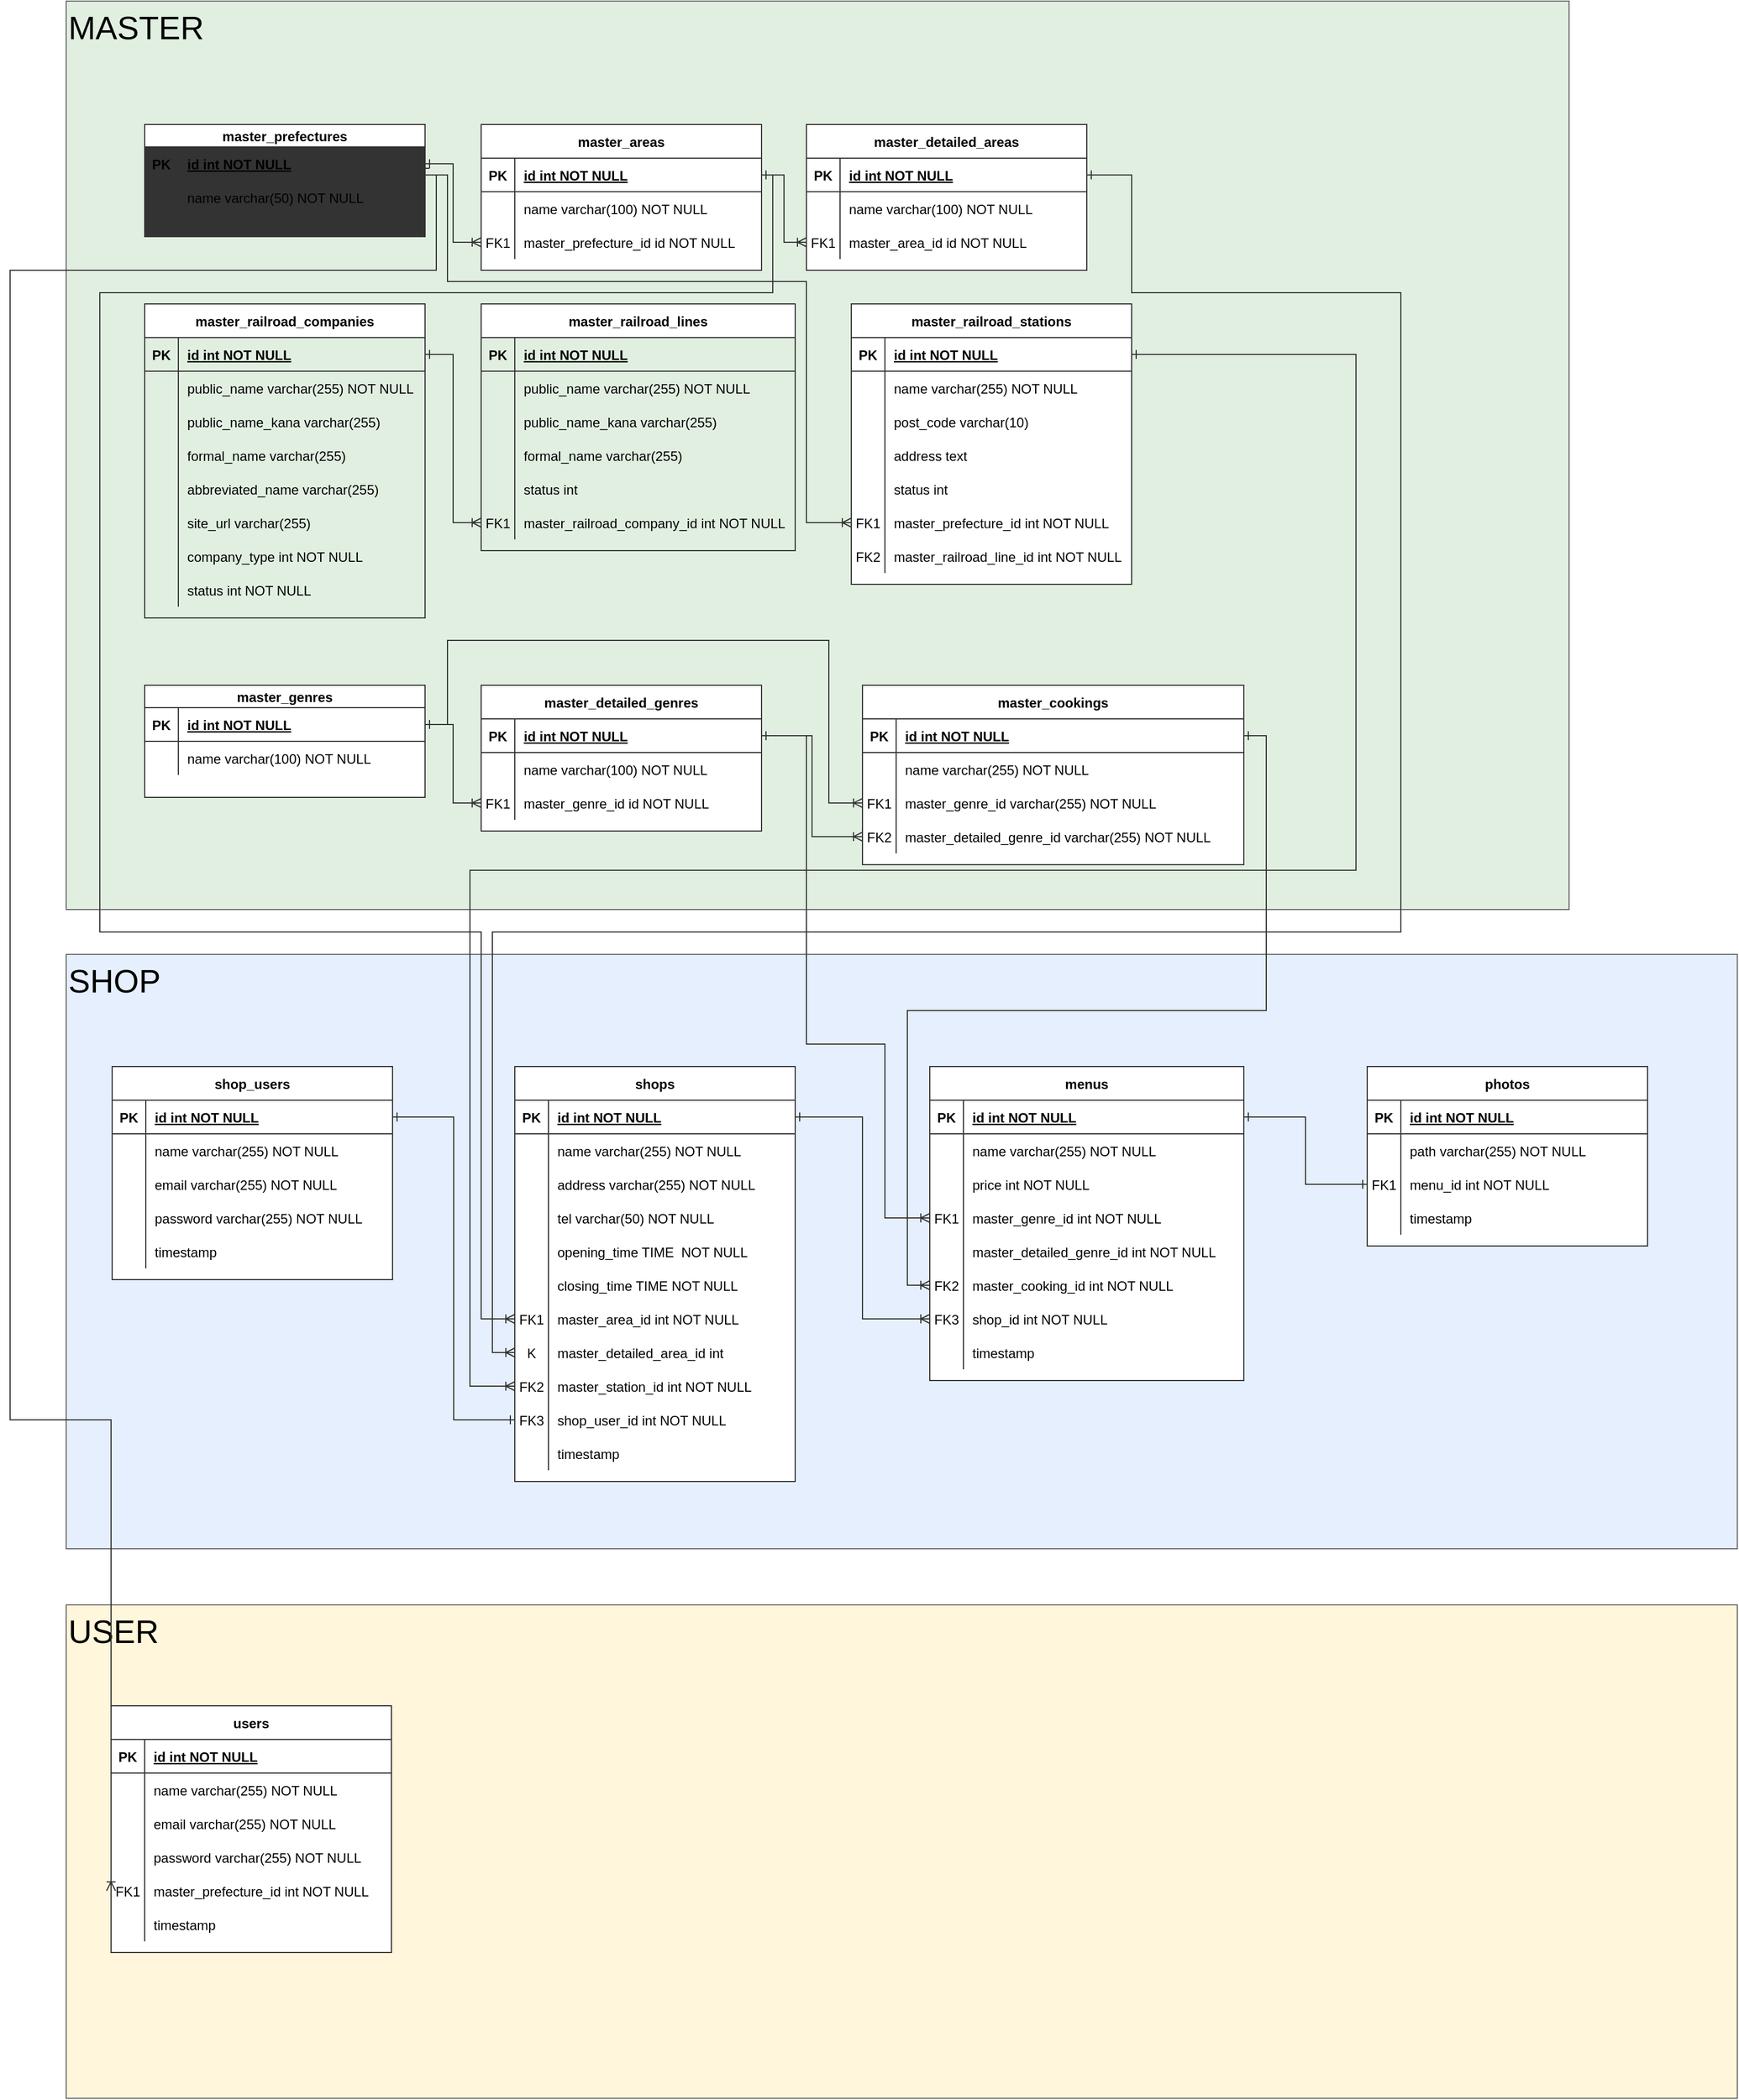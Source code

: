 <mxfile>
    <diagram id="R2lEEEUBdFMjLlhIrx00" name="Page-1">
        <mxGraphModel dx="742" dy="1780" grid="1" gridSize="10" guides="1" tooltips="1" connect="1" arrows="1" fold="1" page="1" pageScale="1" pageWidth="850" pageHeight="1100" math="0" shadow="0" extFonts="Permanent Marker^https://fonts.googleapis.com/css?family=Permanent+Marker">
            <root>
                <mxCell id="0"/>
                <mxCell id="1" parent="0"/>
                <mxCell id="9NBHNgSocYPY729KW_xh-67" value="USER" style="rounded=0;whiteSpace=wrap;html=1;fillColor=#fff2cc;strokeColor=#333333;opacity=70;verticalAlign=top;align=left;fontSize=29;" parent="1" vertex="1">
                    <mxGeometry x="70" y="1110" width="1490" height="440" as="geometry"/>
                </mxCell>
                <mxCell id="9NBHNgSocYPY729KW_xh-66" value="SHOP" style="rounded=0;whiteSpace=wrap;html=1;fillColor=#dae8fc;strokeColor=#333333;opacity=70;verticalAlign=top;fontSize=29;align=left;" parent="1" vertex="1">
                    <mxGeometry x="70" y="530" width="1490" height="530" as="geometry"/>
                </mxCell>
                <mxCell id="9NBHNgSocYPY729KW_xh-65" value="&lt;font style=&quot;font-size: 29px;&quot;&gt;MASTER&lt;/font&gt;" style="rounded=0;whiteSpace=wrap;html=1;fillColor=#d5e8d4;strokeColor=#333333;opacity=70;verticalAlign=top;align=left;" parent="1" vertex="1">
                    <mxGeometry x="70" y="-320" width="1340" height="810" as="geometry"/>
                </mxCell>
                <mxCell id="C-vyLk0tnHw3VtMMgP7b-23" value="users" style="shape=table;startSize=30;container=1;collapsible=1;childLayout=tableLayout;fixedRows=1;rowLines=0;fontStyle=1;align=center;resizeLast=1;swimlaneFillColor=default;strokeColor=#333333;" parent="1" vertex="1">
                    <mxGeometry x="110" y="1200" width="250" height="220" as="geometry"/>
                </mxCell>
                <mxCell id="C-vyLk0tnHw3VtMMgP7b-24" value="" style="shape=partialRectangle;collapsible=0;dropTarget=0;pointerEvents=0;fillColor=none;points=[[0,0.5],[1,0.5]];portConstraint=eastwest;top=0;left=0;right=0;bottom=1;strokeColor=#333333;" parent="C-vyLk0tnHw3VtMMgP7b-23" vertex="1">
                    <mxGeometry y="30" width="250" height="30" as="geometry"/>
                </mxCell>
                <mxCell id="C-vyLk0tnHw3VtMMgP7b-25" value="PK" style="shape=partialRectangle;overflow=hidden;connectable=0;fillColor=none;top=0;left=0;bottom=0;right=0;fontStyle=1;strokeColor=#333333;" parent="C-vyLk0tnHw3VtMMgP7b-24" vertex="1">
                    <mxGeometry width="30" height="30" as="geometry">
                        <mxRectangle width="30" height="30" as="alternateBounds"/>
                    </mxGeometry>
                </mxCell>
                <mxCell id="C-vyLk0tnHw3VtMMgP7b-26" value="id int NOT NULL " style="shape=partialRectangle;overflow=hidden;connectable=0;fillColor=none;top=0;left=0;bottom=0;right=0;align=left;spacingLeft=6;fontStyle=5;strokeColor=#333333;" parent="C-vyLk0tnHw3VtMMgP7b-24" vertex="1">
                    <mxGeometry x="30" width="220" height="30" as="geometry">
                        <mxRectangle width="220" height="30" as="alternateBounds"/>
                    </mxGeometry>
                </mxCell>
                <mxCell id="C-vyLk0tnHw3VtMMgP7b-27" value="" style="shape=partialRectangle;collapsible=0;dropTarget=0;pointerEvents=0;fillColor=none;points=[[0,0.5],[1,0.5]];portConstraint=eastwest;top=0;left=0;right=0;bottom=0;strokeColor=#333333;" parent="C-vyLk0tnHw3VtMMgP7b-23" vertex="1">
                    <mxGeometry y="60" width="250" height="30" as="geometry"/>
                </mxCell>
                <mxCell id="C-vyLk0tnHw3VtMMgP7b-28" value="" style="shape=partialRectangle;overflow=hidden;connectable=0;fillColor=none;top=0;left=0;bottom=0;right=0;strokeColor=#333333;" parent="C-vyLk0tnHw3VtMMgP7b-27" vertex="1">
                    <mxGeometry width="30" height="30" as="geometry">
                        <mxRectangle width="30" height="30" as="alternateBounds"/>
                    </mxGeometry>
                </mxCell>
                <mxCell id="C-vyLk0tnHw3VtMMgP7b-29" value="name varchar(255) NOT NULL" style="shape=partialRectangle;overflow=hidden;connectable=0;fillColor=none;top=0;left=0;bottom=0;right=0;align=left;spacingLeft=6;strokeColor=#333333;" parent="C-vyLk0tnHw3VtMMgP7b-27" vertex="1">
                    <mxGeometry x="30" width="220" height="30" as="geometry">
                        <mxRectangle width="220" height="30" as="alternateBounds"/>
                    </mxGeometry>
                </mxCell>
                <mxCell id="7b6Q_rV0IwyD5BpJV2Iw-1" value="" style="shape=partialRectangle;collapsible=0;dropTarget=0;pointerEvents=0;fillColor=none;points=[[0,0.5],[1,0.5]];portConstraint=eastwest;top=0;left=0;right=0;bottom=0;strokeColor=#333333;" parent="C-vyLk0tnHw3VtMMgP7b-23" vertex="1">
                    <mxGeometry y="90" width="250" height="30" as="geometry"/>
                </mxCell>
                <mxCell id="7b6Q_rV0IwyD5BpJV2Iw-2" value="" style="shape=partialRectangle;overflow=hidden;connectable=0;fillColor=none;top=0;left=0;bottom=0;right=0;strokeColor=#333333;" parent="7b6Q_rV0IwyD5BpJV2Iw-1" vertex="1">
                    <mxGeometry width="30" height="30" as="geometry">
                        <mxRectangle width="30" height="30" as="alternateBounds"/>
                    </mxGeometry>
                </mxCell>
                <mxCell id="7b6Q_rV0IwyD5BpJV2Iw-3" value="email varchar(255) NOT NULL" style="shape=partialRectangle;overflow=hidden;connectable=0;fillColor=none;top=0;left=0;bottom=0;right=0;align=left;spacingLeft=6;strokeColor=#333333;" parent="7b6Q_rV0IwyD5BpJV2Iw-1" vertex="1">
                    <mxGeometry x="30" width="220" height="30" as="geometry">
                        <mxRectangle width="220" height="30" as="alternateBounds"/>
                    </mxGeometry>
                </mxCell>
                <mxCell id="7b6Q_rV0IwyD5BpJV2Iw-4" value="" style="shape=partialRectangle;collapsible=0;dropTarget=0;pointerEvents=0;fillColor=none;points=[[0,0.5],[1,0.5]];portConstraint=eastwest;top=0;left=0;right=0;bottom=0;strokeColor=#333333;" parent="C-vyLk0tnHw3VtMMgP7b-23" vertex="1">
                    <mxGeometry y="120" width="250" height="30" as="geometry"/>
                </mxCell>
                <mxCell id="7b6Q_rV0IwyD5BpJV2Iw-5" value="" style="shape=partialRectangle;overflow=hidden;connectable=0;fillColor=none;top=0;left=0;bottom=0;right=0;strokeColor=#333333;" parent="7b6Q_rV0IwyD5BpJV2Iw-4" vertex="1">
                    <mxGeometry width="30" height="30" as="geometry">
                        <mxRectangle width="30" height="30" as="alternateBounds"/>
                    </mxGeometry>
                </mxCell>
                <mxCell id="7b6Q_rV0IwyD5BpJV2Iw-6" value="password varchar(255) NOT NULL" style="shape=partialRectangle;overflow=hidden;connectable=0;fillColor=none;top=0;left=0;bottom=0;right=0;align=left;spacingLeft=6;strokeColor=#333333;" parent="7b6Q_rV0IwyD5BpJV2Iw-4" vertex="1">
                    <mxGeometry x="30" width="220" height="30" as="geometry">
                        <mxRectangle width="220" height="30" as="alternateBounds"/>
                    </mxGeometry>
                </mxCell>
                <mxCell id="9NBHNgSocYPY729KW_xh-52" value="" style="shape=partialRectangle;collapsible=0;dropTarget=0;pointerEvents=0;fillColor=none;points=[[0,0.5],[1,0.5]];portConstraint=eastwest;top=0;left=0;right=0;bottom=0;strokeColor=#333333;" parent="C-vyLk0tnHw3VtMMgP7b-23" vertex="1">
                    <mxGeometry y="150" width="250" height="30" as="geometry"/>
                </mxCell>
                <mxCell id="9NBHNgSocYPY729KW_xh-53" value="FK1" style="shape=partialRectangle;overflow=hidden;connectable=0;fillColor=none;top=0;left=0;bottom=0;right=0;strokeColor=#333333;" parent="9NBHNgSocYPY729KW_xh-52" vertex="1">
                    <mxGeometry width="30" height="30" as="geometry">
                        <mxRectangle width="30" height="30" as="alternateBounds"/>
                    </mxGeometry>
                </mxCell>
                <mxCell id="9NBHNgSocYPY729KW_xh-54" value="master_prefecture_id int NOT NULL" style="shape=partialRectangle;overflow=hidden;connectable=0;fillColor=none;top=0;left=0;bottom=0;right=0;align=left;spacingLeft=6;strokeColor=#333333;" parent="9NBHNgSocYPY729KW_xh-52" vertex="1">
                    <mxGeometry x="30" width="220" height="30" as="geometry">
                        <mxRectangle width="220" height="30" as="alternateBounds"/>
                    </mxGeometry>
                </mxCell>
                <mxCell id="7b6Q_rV0IwyD5BpJV2Iw-7" value="" style="shape=partialRectangle;collapsible=0;dropTarget=0;pointerEvents=0;fillColor=none;points=[[0,0.5],[1,0.5]];portConstraint=eastwest;top=0;left=0;right=0;bottom=0;strokeColor=#333333;" parent="C-vyLk0tnHw3VtMMgP7b-23" vertex="1">
                    <mxGeometry y="180" width="250" height="30" as="geometry"/>
                </mxCell>
                <mxCell id="7b6Q_rV0IwyD5BpJV2Iw-8" value="" style="shape=partialRectangle;overflow=hidden;connectable=0;fillColor=none;top=0;left=0;bottom=0;right=0;strokeColor=#333333;" parent="7b6Q_rV0IwyD5BpJV2Iw-7" vertex="1">
                    <mxGeometry width="30" height="30" as="geometry">
                        <mxRectangle width="30" height="30" as="alternateBounds"/>
                    </mxGeometry>
                </mxCell>
                <mxCell id="7b6Q_rV0IwyD5BpJV2Iw-9" value="timestamp" style="shape=partialRectangle;overflow=hidden;connectable=0;fillColor=none;top=0;left=0;bottom=0;right=0;align=left;spacingLeft=6;strokeColor=#333333;" parent="7b6Q_rV0IwyD5BpJV2Iw-7" vertex="1">
                    <mxGeometry x="30" width="220" height="30" as="geometry">
                        <mxRectangle width="220" height="30" as="alternateBounds"/>
                    </mxGeometry>
                </mxCell>
                <mxCell id="7b6Q_rV0IwyD5BpJV2Iw-10" value="master_prefectures" style="shape=table;startSize=20;container=1;collapsible=1;childLayout=tableLayout;fixedRows=1;rowLines=0;fontStyle=1;align=center;resizeLast=1;swimlaneFillColor=#333333;strokeColor=#333333;" parent="1" vertex="1">
                    <mxGeometry x="140" y="-210" width="250" height="100" as="geometry"/>
                </mxCell>
                <mxCell id="7b6Q_rV0IwyD5BpJV2Iw-11" value="" style="shape=partialRectangle;collapsible=0;dropTarget=0;pointerEvents=0;fillColor=none;points=[[0,0.5],[1,0.5]];portConstraint=eastwest;top=0;left=0;right=0;bottom=1;strokeColor=#333333;" parent="7b6Q_rV0IwyD5BpJV2Iw-10" vertex="1">
                    <mxGeometry y="20" width="250" height="30" as="geometry"/>
                </mxCell>
                <mxCell id="7b6Q_rV0IwyD5BpJV2Iw-12" value="PK" style="shape=partialRectangle;overflow=hidden;connectable=0;fillColor=none;top=0;left=0;bottom=0;right=0;fontStyle=1;strokeColor=#333333;" parent="7b6Q_rV0IwyD5BpJV2Iw-11" vertex="1">
                    <mxGeometry width="30" height="30" as="geometry">
                        <mxRectangle width="30" height="30" as="alternateBounds"/>
                    </mxGeometry>
                </mxCell>
                <mxCell id="7b6Q_rV0IwyD5BpJV2Iw-13" value="id int NOT NULL " style="shape=partialRectangle;overflow=hidden;connectable=0;fillColor=none;top=0;left=0;bottom=0;right=0;align=left;spacingLeft=6;fontStyle=5;strokeColor=#333333;" parent="7b6Q_rV0IwyD5BpJV2Iw-11" vertex="1">
                    <mxGeometry x="30" width="220" height="30" as="geometry">
                        <mxRectangle width="220" height="30" as="alternateBounds"/>
                    </mxGeometry>
                </mxCell>
                <mxCell id="7b6Q_rV0IwyD5BpJV2Iw-14" value="" style="shape=partialRectangle;collapsible=0;dropTarget=0;pointerEvents=0;fillColor=none;points=[[0,0.5],[1,0.5]];portConstraint=eastwest;top=0;left=0;right=0;bottom=0;strokeColor=#333333;" parent="7b6Q_rV0IwyD5BpJV2Iw-10" vertex="1">
                    <mxGeometry y="50" width="250" height="30" as="geometry"/>
                </mxCell>
                <mxCell id="7b6Q_rV0IwyD5BpJV2Iw-15" value="" style="shape=partialRectangle;overflow=hidden;connectable=0;fillColor=none;top=0;left=0;bottom=0;right=0;strokeColor=#333333;" parent="7b6Q_rV0IwyD5BpJV2Iw-14" vertex="1">
                    <mxGeometry width="30" height="30" as="geometry">
                        <mxRectangle width="30" height="30" as="alternateBounds"/>
                    </mxGeometry>
                </mxCell>
                <mxCell id="7b6Q_rV0IwyD5BpJV2Iw-16" value="name varchar(50) NOT NULL" style="shape=partialRectangle;overflow=hidden;connectable=0;fillColor=none;top=0;left=0;bottom=0;right=0;align=left;spacingLeft=6;strokeColor=#333333;" parent="7b6Q_rV0IwyD5BpJV2Iw-14" vertex="1">
                    <mxGeometry x="30" width="220" height="30" as="geometry">
                        <mxRectangle width="220" height="30" as="alternateBounds"/>
                    </mxGeometry>
                </mxCell>
                <mxCell id="7b6Q_rV0IwyD5BpJV2Iw-20" value="master_areas" style="shape=table;startSize=30;container=1;collapsible=1;childLayout=tableLayout;fixedRows=1;rowLines=0;fontStyle=1;align=center;resizeLast=1;swimlaneFillColor=default;strokeColor=#333333;" parent="1" vertex="1">
                    <mxGeometry x="440" y="-210" width="250" height="130" as="geometry"/>
                </mxCell>
                <mxCell id="7b6Q_rV0IwyD5BpJV2Iw-21" value="" style="shape=partialRectangle;collapsible=0;dropTarget=0;pointerEvents=0;fillColor=none;points=[[0,0.5],[1,0.5]];portConstraint=eastwest;top=0;left=0;right=0;bottom=1;strokeColor=#333333;" parent="7b6Q_rV0IwyD5BpJV2Iw-20" vertex="1">
                    <mxGeometry y="30" width="250" height="30" as="geometry"/>
                </mxCell>
                <mxCell id="7b6Q_rV0IwyD5BpJV2Iw-22" value="PK" style="shape=partialRectangle;overflow=hidden;connectable=0;fillColor=none;top=0;left=0;bottom=0;right=0;fontStyle=1;strokeColor=#333333;" parent="7b6Q_rV0IwyD5BpJV2Iw-21" vertex="1">
                    <mxGeometry width="30" height="30" as="geometry">
                        <mxRectangle width="30" height="30" as="alternateBounds"/>
                    </mxGeometry>
                </mxCell>
                <mxCell id="7b6Q_rV0IwyD5BpJV2Iw-23" value="id int NOT NULL " style="shape=partialRectangle;overflow=hidden;connectable=0;fillColor=none;top=0;left=0;bottom=0;right=0;align=left;spacingLeft=6;fontStyle=5;strokeColor=#333333;" parent="7b6Q_rV0IwyD5BpJV2Iw-21" vertex="1">
                    <mxGeometry x="30" width="220" height="30" as="geometry">
                        <mxRectangle width="220" height="30" as="alternateBounds"/>
                    </mxGeometry>
                </mxCell>
                <mxCell id="7b6Q_rV0IwyD5BpJV2Iw-24" value="" style="shape=partialRectangle;collapsible=0;dropTarget=0;pointerEvents=0;fillColor=none;points=[[0,0.5],[1,0.5]];portConstraint=eastwest;top=0;left=0;right=0;bottom=0;strokeColor=#333333;" parent="7b6Q_rV0IwyD5BpJV2Iw-20" vertex="1">
                    <mxGeometry y="60" width="250" height="30" as="geometry"/>
                </mxCell>
                <mxCell id="7b6Q_rV0IwyD5BpJV2Iw-25" value="" style="shape=partialRectangle;overflow=hidden;connectable=0;fillColor=none;top=0;left=0;bottom=0;right=0;strokeColor=#333333;" parent="7b6Q_rV0IwyD5BpJV2Iw-24" vertex="1">
                    <mxGeometry width="30" height="30" as="geometry">
                        <mxRectangle width="30" height="30" as="alternateBounds"/>
                    </mxGeometry>
                </mxCell>
                <mxCell id="7b6Q_rV0IwyD5BpJV2Iw-26" value="name varchar(100) NOT NULL" style="shape=partialRectangle;overflow=hidden;connectable=0;fillColor=none;top=0;left=0;bottom=0;right=0;align=left;spacingLeft=6;strokeColor=#333333;" parent="7b6Q_rV0IwyD5BpJV2Iw-24" vertex="1">
                    <mxGeometry x="30" width="220" height="30" as="geometry">
                        <mxRectangle width="220" height="30" as="alternateBounds"/>
                    </mxGeometry>
                </mxCell>
                <mxCell id="7b6Q_rV0IwyD5BpJV2Iw-35" value="" style="shape=partialRectangle;collapsible=0;dropTarget=0;pointerEvents=0;fillColor=none;points=[[0,0.5],[1,0.5]];portConstraint=eastwest;top=0;left=0;right=0;bottom=0;strokeColor=#333333;" parent="7b6Q_rV0IwyD5BpJV2Iw-20" vertex="1">
                    <mxGeometry y="90" width="250" height="30" as="geometry"/>
                </mxCell>
                <mxCell id="7b6Q_rV0IwyD5BpJV2Iw-36" value="FK1" style="shape=partialRectangle;overflow=hidden;connectable=0;fillColor=none;top=0;left=0;bottom=0;right=0;strokeColor=#333333;" parent="7b6Q_rV0IwyD5BpJV2Iw-35" vertex="1">
                    <mxGeometry width="30" height="30" as="geometry">
                        <mxRectangle width="30" height="30" as="alternateBounds"/>
                    </mxGeometry>
                </mxCell>
                <mxCell id="7b6Q_rV0IwyD5BpJV2Iw-37" value="master_prefecture_id id NOT NULL" style="shape=partialRectangle;overflow=hidden;connectable=0;fillColor=none;top=0;left=0;bottom=0;right=0;align=left;spacingLeft=6;strokeColor=#333333;" parent="7b6Q_rV0IwyD5BpJV2Iw-35" vertex="1">
                    <mxGeometry x="30" width="220" height="30" as="geometry">
                        <mxRectangle width="220" height="30" as="alternateBounds"/>
                    </mxGeometry>
                </mxCell>
                <mxCell id="7b6Q_rV0IwyD5BpJV2Iw-41" style="edgeStyle=orthogonalEdgeStyle;rounded=0;orthogonalLoop=1;jettySize=auto;html=1;exitX=1;exitY=0.5;exitDx=0;exitDy=0;entryX=0;entryY=0.5;entryDx=0;entryDy=0;fontSize=26;endArrow=ERoneToMany;endFill=0;startArrow=ERone;startFill=0;strokeColor=#333333;" parent="1" source="7b6Q_rV0IwyD5BpJV2Iw-11" target="7b6Q_rV0IwyD5BpJV2Iw-35" edge="1">
                    <mxGeometry relative="1" as="geometry"/>
                </mxCell>
                <mxCell id="gEu5uuBbIN8O0F03BB7Z-1" value="master_detailed_genres" style="shape=table;startSize=30;container=1;collapsible=1;childLayout=tableLayout;fixedRows=1;rowLines=0;fontStyle=1;align=center;resizeLast=1;swimlaneFillColor=default;strokeColor=#333333;" parent="1" vertex="1">
                    <mxGeometry x="440" y="290" width="250" height="130" as="geometry"/>
                </mxCell>
                <mxCell id="gEu5uuBbIN8O0F03BB7Z-2" value="" style="shape=partialRectangle;collapsible=0;dropTarget=0;pointerEvents=0;fillColor=none;points=[[0,0.5],[1,0.5]];portConstraint=eastwest;top=0;left=0;right=0;bottom=1;strokeColor=#333333;" parent="gEu5uuBbIN8O0F03BB7Z-1" vertex="1">
                    <mxGeometry y="30" width="250" height="30" as="geometry"/>
                </mxCell>
                <mxCell id="gEu5uuBbIN8O0F03BB7Z-3" value="PK" style="shape=partialRectangle;overflow=hidden;connectable=0;fillColor=none;top=0;left=0;bottom=0;right=0;fontStyle=1;strokeColor=#333333;" parent="gEu5uuBbIN8O0F03BB7Z-2" vertex="1">
                    <mxGeometry width="30" height="30" as="geometry">
                        <mxRectangle width="30" height="30" as="alternateBounds"/>
                    </mxGeometry>
                </mxCell>
                <mxCell id="gEu5uuBbIN8O0F03BB7Z-4" value="id int NOT NULL " style="shape=partialRectangle;overflow=hidden;connectable=0;fillColor=none;top=0;left=0;bottom=0;right=0;align=left;spacingLeft=6;fontStyle=5;strokeColor=#333333;" parent="gEu5uuBbIN8O0F03BB7Z-2" vertex="1">
                    <mxGeometry x="30" width="220" height="30" as="geometry">
                        <mxRectangle width="220" height="30" as="alternateBounds"/>
                    </mxGeometry>
                </mxCell>
                <mxCell id="gEu5uuBbIN8O0F03BB7Z-5" value="" style="shape=partialRectangle;collapsible=0;dropTarget=0;pointerEvents=0;fillColor=none;points=[[0,0.5],[1,0.5]];portConstraint=eastwest;top=0;left=0;right=0;bottom=0;strokeColor=#333333;" parent="gEu5uuBbIN8O0F03BB7Z-1" vertex="1">
                    <mxGeometry y="60" width="250" height="30" as="geometry"/>
                </mxCell>
                <mxCell id="gEu5uuBbIN8O0F03BB7Z-6" value="" style="shape=partialRectangle;overflow=hidden;connectable=0;fillColor=none;top=0;left=0;bottom=0;right=0;strokeColor=#333333;" parent="gEu5uuBbIN8O0F03BB7Z-5" vertex="1">
                    <mxGeometry width="30" height="30" as="geometry">
                        <mxRectangle width="30" height="30" as="alternateBounds"/>
                    </mxGeometry>
                </mxCell>
                <mxCell id="gEu5uuBbIN8O0F03BB7Z-7" value="name varchar(100) NOT NULL" style="shape=partialRectangle;overflow=hidden;connectable=0;fillColor=none;top=0;left=0;bottom=0;right=0;align=left;spacingLeft=6;strokeColor=#333333;" parent="gEu5uuBbIN8O0F03BB7Z-5" vertex="1">
                    <mxGeometry x="30" width="220" height="30" as="geometry">
                        <mxRectangle width="220" height="30" as="alternateBounds"/>
                    </mxGeometry>
                </mxCell>
                <mxCell id="15" value="" style="shape=partialRectangle;collapsible=0;dropTarget=0;pointerEvents=0;fillColor=none;points=[[0,0.5],[1,0.5]];portConstraint=eastwest;top=0;left=0;right=0;bottom=0;strokeColor=#333333;" parent="gEu5uuBbIN8O0F03BB7Z-1" vertex="1">
                    <mxGeometry y="90" width="250" height="30" as="geometry"/>
                </mxCell>
                <mxCell id="16" value="FK1" style="shape=partialRectangle;overflow=hidden;connectable=0;fillColor=none;top=0;left=0;bottom=0;right=0;strokeColor=#333333;" parent="15" vertex="1">
                    <mxGeometry width="30" height="30" as="geometry">
                        <mxRectangle width="30" height="30" as="alternateBounds"/>
                    </mxGeometry>
                </mxCell>
                <mxCell id="17" value="master_genre_id id NOT NULL" style="shape=partialRectangle;overflow=hidden;connectable=0;fillColor=none;top=0;left=0;bottom=0;right=0;align=left;spacingLeft=6;strokeColor=#333333;" parent="15" vertex="1">
                    <mxGeometry x="30" width="220" height="30" as="geometry">
                        <mxRectangle width="220" height="30" as="alternateBounds"/>
                    </mxGeometry>
                </mxCell>
                <mxCell id="gEu5uuBbIN8O0F03BB7Z-8" value="master_cookings" style="shape=table;startSize=30;container=1;collapsible=1;childLayout=tableLayout;fixedRows=1;rowLines=0;fontStyle=1;align=center;resizeLast=1;swimlaneFillColor=default;strokeColor=#333333;" parent="1" vertex="1">
                    <mxGeometry x="780" y="290" width="340" height="160" as="geometry"/>
                </mxCell>
                <mxCell id="gEu5uuBbIN8O0F03BB7Z-9" value="" style="shape=partialRectangle;collapsible=0;dropTarget=0;pointerEvents=0;fillColor=none;points=[[0,0.5],[1,0.5]];portConstraint=eastwest;top=0;left=0;right=0;bottom=1;strokeColor=#333333;" parent="gEu5uuBbIN8O0F03BB7Z-8" vertex="1">
                    <mxGeometry y="30" width="340" height="30" as="geometry"/>
                </mxCell>
                <mxCell id="gEu5uuBbIN8O0F03BB7Z-10" value="PK" style="shape=partialRectangle;overflow=hidden;connectable=0;fillColor=none;top=0;left=0;bottom=0;right=0;fontStyle=1;strokeColor=#333333;" parent="gEu5uuBbIN8O0F03BB7Z-9" vertex="1">
                    <mxGeometry width="30" height="30" as="geometry">
                        <mxRectangle width="30" height="30" as="alternateBounds"/>
                    </mxGeometry>
                </mxCell>
                <mxCell id="gEu5uuBbIN8O0F03BB7Z-11" value="id int NOT NULL " style="shape=partialRectangle;overflow=hidden;connectable=0;fillColor=none;top=0;left=0;bottom=0;right=0;align=left;spacingLeft=6;fontStyle=5;strokeColor=#333333;" parent="gEu5uuBbIN8O0F03BB7Z-9" vertex="1">
                    <mxGeometry x="30" width="310" height="30" as="geometry">
                        <mxRectangle width="310" height="30" as="alternateBounds"/>
                    </mxGeometry>
                </mxCell>
                <mxCell id="gEu5uuBbIN8O0F03BB7Z-12" value="" style="shape=partialRectangle;collapsible=0;dropTarget=0;pointerEvents=0;fillColor=none;points=[[0,0.5],[1,0.5]];portConstraint=eastwest;top=0;left=0;right=0;bottom=0;strokeColor=#333333;" parent="gEu5uuBbIN8O0F03BB7Z-8" vertex="1">
                    <mxGeometry y="60" width="340" height="30" as="geometry"/>
                </mxCell>
                <mxCell id="gEu5uuBbIN8O0F03BB7Z-13" value="" style="shape=partialRectangle;overflow=hidden;connectable=0;fillColor=none;top=0;left=0;bottom=0;right=0;strokeColor=#333333;" parent="gEu5uuBbIN8O0F03BB7Z-12" vertex="1">
                    <mxGeometry width="30" height="30" as="geometry">
                        <mxRectangle width="30" height="30" as="alternateBounds"/>
                    </mxGeometry>
                </mxCell>
                <mxCell id="gEu5uuBbIN8O0F03BB7Z-14" value="name varchar(255) NOT NULL" style="shape=partialRectangle;overflow=hidden;connectable=0;fillColor=none;top=0;left=0;bottom=0;right=0;align=left;spacingLeft=6;strokeColor=#333333;" parent="gEu5uuBbIN8O0F03BB7Z-12" vertex="1">
                    <mxGeometry x="30" width="310" height="30" as="geometry">
                        <mxRectangle width="310" height="30" as="alternateBounds"/>
                    </mxGeometry>
                </mxCell>
                <mxCell id="155" value="" style="shape=partialRectangle;collapsible=0;dropTarget=0;pointerEvents=0;fillColor=none;points=[[0,0.5],[1,0.5]];portConstraint=eastwest;top=0;left=0;right=0;bottom=0;strokeColor=#333333;" parent="gEu5uuBbIN8O0F03BB7Z-8" vertex="1">
                    <mxGeometry y="90" width="340" height="30" as="geometry"/>
                </mxCell>
                <mxCell id="156" value="FK1" style="shape=partialRectangle;overflow=hidden;connectable=0;fillColor=none;top=0;left=0;bottom=0;right=0;strokeColor=#333333;" parent="155" vertex="1">
                    <mxGeometry width="30" height="30" as="geometry">
                        <mxRectangle width="30" height="30" as="alternateBounds"/>
                    </mxGeometry>
                </mxCell>
                <mxCell id="157" value="master_genre_id varchar(255) NOT NULL" style="shape=partialRectangle;overflow=hidden;connectable=0;fillColor=none;top=0;left=0;bottom=0;right=0;align=left;spacingLeft=6;strokeColor=#333333;" parent="155" vertex="1">
                    <mxGeometry x="30" width="310" height="30" as="geometry">
                        <mxRectangle width="310" height="30" as="alternateBounds"/>
                    </mxGeometry>
                </mxCell>
                <mxCell id="158" value="" style="shape=partialRectangle;collapsible=0;dropTarget=0;pointerEvents=0;fillColor=none;points=[[0,0.5],[1,0.5]];portConstraint=eastwest;top=0;left=0;right=0;bottom=0;strokeColor=#333333;" parent="gEu5uuBbIN8O0F03BB7Z-8" vertex="1">
                    <mxGeometry y="120" width="340" height="30" as="geometry"/>
                </mxCell>
                <mxCell id="159" value="FK2" style="shape=partialRectangle;overflow=hidden;connectable=0;fillColor=none;top=0;left=0;bottom=0;right=0;strokeColor=#333333;" parent="158" vertex="1">
                    <mxGeometry width="30" height="30" as="geometry">
                        <mxRectangle width="30" height="30" as="alternateBounds"/>
                    </mxGeometry>
                </mxCell>
                <mxCell id="160" value="master_detailed_genre_id varchar(255) NOT NULL" style="shape=partialRectangle;overflow=hidden;connectable=0;fillColor=none;top=0;left=0;bottom=0;right=0;align=left;spacingLeft=6;strokeColor=#333333;" parent="158" vertex="1">
                    <mxGeometry x="30" width="310" height="30" as="geometry">
                        <mxRectangle width="310" height="30" as="alternateBounds"/>
                    </mxGeometry>
                </mxCell>
                <mxCell id="gEu5uuBbIN8O0F03BB7Z-15" value="shop_users" style="shape=table;startSize=30;container=1;collapsible=1;childLayout=tableLayout;fixedRows=1;rowLines=0;fontStyle=1;align=center;resizeLast=1;swimlaneFillColor=default;strokeColor=#333333;" parent="1" vertex="1">
                    <mxGeometry x="111" y="630" width="250" height="190" as="geometry"/>
                </mxCell>
                <mxCell id="gEu5uuBbIN8O0F03BB7Z-16" value="" style="shape=partialRectangle;collapsible=0;dropTarget=0;pointerEvents=0;fillColor=none;points=[[0,0.5],[1,0.5]];portConstraint=eastwest;top=0;left=0;right=0;bottom=1;strokeColor=#333333;" parent="gEu5uuBbIN8O0F03BB7Z-15" vertex="1">
                    <mxGeometry y="30" width="250" height="30" as="geometry"/>
                </mxCell>
                <mxCell id="gEu5uuBbIN8O0F03BB7Z-17" value="PK" style="shape=partialRectangle;overflow=hidden;connectable=0;fillColor=none;top=0;left=0;bottom=0;right=0;fontStyle=1;strokeColor=#333333;" parent="gEu5uuBbIN8O0F03BB7Z-16" vertex="1">
                    <mxGeometry width="30" height="30" as="geometry">
                        <mxRectangle width="30" height="30" as="alternateBounds"/>
                    </mxGeometry>
                </mxCell>
                <mxCell id="gEu5uuBbIN8O0F03BB7Z-18" value="id int NOT NULL " style="shape=partialRectangle;overflow=hidden;connectable=0;fillColor=none;top=0;left=0;bottom=0;right=0;align=left;spacingLeft=6;fontStyle=5;strokeColor=#333333;" parent="gEu5uuBbIN8O0F03BB7Z-16" vertex="1">
                    <mxGeometry x="30" width="220" height="30" as="geometry">
                        <mxRectangle width="220" height="30" as="alternateBounds"/>
                    </mxGeometry>
                </mxCell>
                <mxCell id="gEu5uuBbIN8O0F03BB7Z-19" value="" style="shape=partialRectangle;collapsible=0;dropTarget=0;pointerEvents=0;fillColor=none;points=[[0,0.5],[1,0.5]];portConstraint=eastwest;top=0;left=0;right=0;bottom=0;strokeColor=#333333;" parent="gEu5uuBbIN8O0F03BB7Z-15" vertex="1">
                    <mxGeometry y="60" width="250" height="30" as="geometry"/>
                </mxCell>
                <mxCell id="gEu5uuBbIN8O0F03BB7Z-20" value="" style="shape=partialRectangle;overflow=hidden;connectable=0;fillColor=none;top=0;left=0;bottom=0;right=0;strokeColor=#333333;" parent="gEu5uuBbIN8O0F03BB7Z-19" vertex="1">
                    <mxGeometry width="30" height="30" as="geometry">
                        <mxRectangle width="30" height="30" as="alternateBounds"/>
                    </mxGeometry>
                </mxCell>
                <mxCell id="gEu5uuBbIN8O0F03BB7Z-21" value="name varchar(255) NOT NULL" style="shape=partialRectangle;overflow=hidden;connectable=0;fillColor=none;top=0;left=0;bottom=0;right=0;align=left;spacingLeft=6;strokeColor=#333333;" parent="gEu5uuBbIN8O0F03BB7Z-19" vertex="1">
                    <mxGeometry x="30" width="220" height="30" as="geometry">
                        <mxRectangle width="220" height="30" as="alternateBounds"/>
                    </mxGeometry>
                </mxCell>
                <mxCell id="gEu5uuBbIN8O0F03BB7Z-22" value="" style="shape=partialRectangle;collapsible=0;dropTarget=0;pointerEvents=0;fillColor=none;points=[[0,0.5],[1,0.5]];portConstraint=eastwest;top=0;left=0;right=0;bottom=0;strokeColor=#333333;" parent="gEu5uuBbIN8O0F03BB7Z-15" vertex="1">
                    <mxGeometry y="90" width="250" height="30" as="geometry"/>
                </mxCell>
                <mxCell id="gEu5uuBbIN8O0F03BB7Z-23" value="" style="shape=partialRectangle;overflow=hidden;connectable=0;fillColor=none;top=0;left=0;bottom=0;right=0;strokeColor=#333333;" parent="gEu5uuBbIN8O0F03BB7Z-22" vertex="1">
                    <mxGeometry width="30" height="30" as="geometry">
                        <mxRectangle width="30" height="30" as="alternateBounds"/>
                    </mxGeometry>
                </mxCell>
                <mxCell id="gEu5uuBbIN8O0F03BB7Z-24" value="email varchar(255) NOT NULL" style="shape=partialRectangle;overflow=hidden;connectable=0;fillColor=none;top=0;left=0;bottom=0;right=0;align=left;spacingLeft=6;strokeColor=#333333;" parent="gEu5uuBbIN8O0F03BB7Z-22" vertex="1">
                    <mxGeometry x="30" width="220" height="30" as="geometry">
                        <mxRectangle width="220" height="30" as="alternateBounds"/>
                    </mxGeometry>
                </mxCell>
                <mxCell id="gEu5uuBbIN8O0F03BB7Z-25" value="" style="shape=partialRectangle;collapsible=0;dropTarget=0;pointerEvents=0;fillColor=none;points=[[0,0.5],[1,0.5]];portConstraint=eastwest;top=0;left=0;right=0;bottom=0;strokeColor=#333333;" parent="gEu5uuBbIN8O0F03BB7Z-15" vertex="1">
                    <mxGeometry y="120" width="250" height="30" as="geometry"/>
                </mxCell>
                <mxCell id="gEu5uuBbIN8O0F03BB7Z-26" value="" style="shape=partialRectangle;overflow=hidden;connectable=0;fillColor=none;top=0;left=0;bottom=0;right=0;strokeColor=#333333;" parent="gEu5uuBbIN8O0F03BB7Z-25" vertex="1">
                    <mxGeometry width="30" height="30" as="geometry">
                        <mxRectangle width="30" height="30" as="alternateBounds"/>
                    </mxGeometry>
                </mxCell>
                <mxCell id="gEu5uuBbIN8O0F03BB7Z-27" value="password varchar(255) NOT NULL" style="shape=partialRectangle;overflow=hidden;connectable=0;fillColor=none;top=0;left=0;bottom=0;right=0;align=left;spacingLeft=6;strokeColor=#333333;" parent="gEu5uuBbIN8O0F03BB7Z-25" vertex="1">
                    <mxGeometry x="30" width="220" height="30" as="geometry">
                        <mxRectangle width="220" height="30" as="alternateBounds"/>
                    </mxGeometry>
                </mxCell>
                <mxCell id="gEu5uuBbIN8O0F03BB7Z-28" value="" style="shape=partialRectangle;collapsible=0;dropTarget=0;pointerEvents=0;fillColor=none;points=[[0,0.5],[1,0.5]];portConstraint=eastwest;top=0;left=0;right=0;bottom=0;strokeColor=#333333;" parent="gEu5uuBbIN8O0F03BB7Z-15" vertex="1">
                    <mxGeometry y="150" width="250" height="30" as="geometry"/>
                </mxCell>
                <mxCell id="gEu5uuBbIN8O0F03BB7Z-29" value="" style="shape=partialRectangle;overflow=hidden;connectable=0;fillColor=none;top=0;left=0;bottom=0;right=0;strokeColor=#333333;" parent="gEu5uuBbIN8O0F03BB7Z-28" vertex="1">
                    <mxGeometry width="30" height="30" as="geometry">
                        <mxRectangle width="30" height="30" as="alternateBounds"/>
                    </mxGeometry>
                </mxCell>
                <mxCell id="gEu5uuBbIN8O0F03BB7Z-30" value="timestamp" style="shape=partialRectangle;overflow=hidden;connectable=0;fillColor=none;top=0;left=0;bottom=0;right=0;align=left;spacingLeft=6;strokeColor=#333333;" parent="gEu5uuBbIN8O0F03BB7Z-28" vertex="1">
                    <mxGeometry x="30" width="220" height="30" as="geometry">
                        <mxRectangle width="220" height="30" as="alternateBounds"/>
                    </mxGeometry>
                </mxCell>
                <mxCell id="gEu5uuBbIN8O0F03BB7Z-31" value="shops" style="shape=table;startSize=30;container=1;collapsible=1;childLayout=tableLayout;fixedRows=1;rowLines=0;fontStyle=1;align=center;resizeLast=1;swimlaneFillColor=default;strokeColor=#333333;" parent="1" vertex="1">
                    <mxGeometry x="470" y="630" width="250" height="370" as="geometry"/>
                </mxCell>
                <mxCell id="gEu5uuBbIN8O0F03BB7Z-32" value="" style="shape=partialRectangle;collapsible=0;dropTarget=0;pointerEvents=0;fillColor=none;points=[[0,0.5],[1,0.5]];portConstraint=eastwest;top=0;left=0;right=0;bottom=1;strokeColor=#333333;" parent="gEu5uuBbIN8O0F03BB7Z-31" vertex="1">
                    <mxGeometry y="30" width="250" height="30" as="geometry"/>
                </mxCell>
                <mxCell id="gEu5uuBbIN8O0F03BB7Z-33" value="PK" style="shape=partialRectangle;overflow=hidden;connectable=0;fillColor=none;top=0;left=0;bottom=0;right=0;fontStyle=1;strokeColor=#333333;" parent="gEu5uuBbIN8O0F03BB7Z-32" vertex="1">
                    <mxGeometry width="30" height="30" as="geometry">
                        <mxRectangle width="30" height="30" as="alternateBounds"/>
                    </mxGeometry>
                </mxCell>
                <mxCell id="gEu5uuBbIN8O0F03BB7Z-34" value="id int NOT NULL " style="shape=partialRectangle;overflow=hidden;connectable=0;fillColor=none;top=0;left=0;bottom=0;right=0;align=left;spacingLeft=6;fontStyle=5;strokeColor=#333333;" parent="gEu5uuBbIN8O0F03BB7Z-32" vertex="1">
                    <mxGeometry x="30" width="220" height="30" as="geometry">
                        <mxRectangle width="220" height="30" as="alternateBounds"/>
                    </mxGeometry>
                </mxCell>
                <mxCell id="gEu5uuBbIN8O0F03BB7Z-35" value="" style="shape=partialRectangle;collapsible=0;dropTarget=0;pointerEvents=0;fillColor=none;points=[[0,0.5],[1,0.5]];portConstraint=eastwest;top=0;left=0;right=0;bottom=0;strokeColor=#333333;" parent="gEu5uuBbIN8O0F03BB7Z-31" vertex="1">
                    <mxGeometry y="60" width="250" height="30" as="geometry"/>
                </mxCell>
                <mxCell id="gEu5uuBbIN8O0F03BB7Z-36" value="" style="shape=partialRectangle;overflow=hidden;connectable=0;fillColor=none;top=0;left=0;bottom=0;right=0;strokeColor=#333333;" parent="gEu5uuBbIN8O0F03BB7Z-35" vertex="1">
                    <mxGeometry width="30" height="30" as="geometry">
                        <mxRectangle width="30" height="30" as="alternateBounds"/>
                    </mxGeometry>
                </mxCell>
                <mxCell id="gEu5uuBbIN8O0F03BB7Z-37" value="name varchar(255) NOT NULL" style="shape=partialRectangle;overflow=hidden;connectable=0;fillColor=none;top=0;left=0;bottom=0;right=0;align=left;spacingLeft=6;strokeColor=#333333;" parent="gEu5uuBbIN8O0F03BB7Z-35" vertex="1">
                    <mxGeometry x="30" width="220" height="30" as="geometry">
                        <mxRectangle width="220" height="30" as="alternateBounds"/>
                    </mxGeometry>
                </mxCell>
                <mxCell id="gEu5uuBbIN8O0F03BB7Z-38" value="" style="shape=partialRectangle;collapsible=0;dropTarget=0;pointerEvents=0;fillColor=none;points=[[0,0.5],[1,0.5]];portConstraint=eastwest;top=0;left=0;right=0;bottom=0;strokeColor=#333333;" parent="gEu5uuBbIN8O0F03BB7Z-31" vertex="1">
                    <mxGeometry y="90" width="250" height="30" as="geometry"/>
                </mxCell>
                <mxCell id="gEu5uuBbIN8O0F03BB7Z-39" value="" style="shape=partialRectangle;overflow=hidden;connectable=0;fillColor=none;top=0;left=0;bottom=0;right=0;strokeColor=#333333;" parent="gEu5uuBbIN8O0F03BB7Z-38" vertex="1">
                    <mxGeometry width="30" height="30" as="geometry">
                        <mxRectangle width="30" height="30" as="alternateBounds"/>
                    </mxGeometry>
                </mxCell>
                <mxCell id="gEu5uuBbIN8O0F03BB7Z-40" value="address varchar(255) NOT NULL" style="shape=partialRectangle;overflow=hidden;connectable=0;fillColor=none;top=0;left=0;bottom=0;right=0;align=left;spacingLeft=6;strokeColor=#333333;" parent="gEu5uuBbIN8O0F03BB7Z-38" vertex="1">
                    <mxGeometry x="30" width="220" height="30" as="geometry">
                        <mxRectangle width="220" height="30" as="alternateBounds"/>
                    </mxGeometry>
                </mxCell>
                <mxCell id="gEu5uuBbIN8O0F03BB7Z-41" value="" style="shape=partialRectangle;collapsible=0;dropTarget=0;pointerEvents=0;fillColor=none;points=[[0,0.5],[1,0.5]];portConstraint=eastwest;top=0;left=0;right=0;bottom=0;strokeColor=#333333;" parent="gEu5uuBbIN8O0F03BB7Z-31" vertex="1">
                    <mxGeometry y="120" width="250" height="30" as="geometry"/>
                </mxCell>
                <mxCell id="gEu5uuBbIN8O0F03BB7Z-42" value="" style="shape=partialRectangle;overflow=hidden;connectable=0;fillColor=none;top=0;left=0;bottom=0;right=0;strokeColor=#333333;" parent="gEu5uuBbIN8O0F03BB7Z-41" vertex="1">
                    <mxGeometry width="30" height="30" as="geometry">
                        <mxRectangle width="30" height="30" as="alternateBounds"/>
                    </mxGeometry>
                </mxCell>
                <mxCell id="gEu5uuBbIN8O0F03BB7Z-43" value="tel varchar(50) NOT NULL" style="shape=partialRectangle;overflow=hidden;connectable=0;fillColor=none;top=0;left=0;bottom=0;right=0;align=left;spacingLeft=6;strokeColor=#333333;" parent="gEu5uuBbIN8O0F03BB7Z-41" vertex="1">
                    <mxGeometry x="30" width="220" height="30" as="geometry">
                        <mxRectangle width="220" height="30" as="alternateBounds"/>
                    </mxGeometry>
                </mxCell>
                <mxCell id="9NBHNgSocYPY729KW_xh-8" value="" style="shape=partialRectangle;collapsible=0;dropTarget=0;pointerEvents=0;fillColor=none;points=[[0,0.5],[1,0.5]];portConstraint=eastwest;top=0;left=0;right=0;bottom=0;strokeColor=#333333;" parent="gEu5uuBbIN8O0F03BB7Z-31" vertex="1">
                    <mxGeometry y="150" width="250" height="30" as="geometry"/>
                </mxCell>
                <mxCell id="9NBHNgSocYPY729KW_xh-9" value="" style="shape=partialRectangle;overflow=hidden;connectable=0;fillColor=none;top=0;left=0;bottom=0;right=0;strokeColor=#333333;" parent="9NBHNgSocYPY729KW_xh-8" vertex="1">
                    <mxGeometry width="30" height="30" as="geometry">
                        <mxRectangle width="30" height="30" as="alternateBounds"/>
                    </mxGeometry>
                </mxCell>
                <mxCell id="9NBHNgSocYPY729KW_xh-10" value="opening_time TIME  NOT NULL" style="shape=partialRectangle;overflow=hidden;connectable=0;fillColor=none;top=0;left=0;bottom=0;right=0;align=left;spacingLeft=6;strokeColor=#333333;" parent="9NBHNgSocYPY729KW_xh-8" vertex="1">
                    <mxGeometry x="30" width="220" height="30" as="geometry">
                        <mxRectangle width="220" height="30" as="alternateBounds"/>
                    </mxGeometry>
                </mxCell>
                <mxCell id="9NBHNgSocYPY729KW_xh-11" value="" style="shape=partialRectangle;collapsible=0;dropTarget=0;pointerEvents=0;fillColor=none;points=[[0,0.5],[1,0.5]];portConstraint=eastwest;top=0;left=0;right=0;bottom=0;strokeColor=#333333;" parent="gEu5uuBbIN8O0F03BB7Z-31" vertex="1">
                    <mxGeometry y="180" width="250" height="30" as="geometry"/>
                </mxCell>
                <mxCell id="9NBHNgSocYPY729KW_xh-12" value="" style="shape=partialRectangle;overflow=hidden;connectable=0;fillColor=none;top=0;left=0;bottom=0;right=0;strokeColor=#333333;" parent="9NBHNgSocYPY729KW_xh-11" vertex="1">
                    <mxGeometry width="30" height="30" as="geometry">
                        <mxRectangle width="30" height="30" as="alternateBounds"/>
                    </mxGeometry>
                </mxCell>
                <mxCell id="9NBHNgSocYPY729KW_xh-13" value="closing_time TIME NOT NULL" style="shape=partialRectangle;overflow=hidden;connectable=0;fillColor=none;top=0;left=0;bottom=0;right=0;align=left;spacingLeft=6;strokeColor=#333333;" parent="9NBHNgSocYPY729KW_xh-11" vertex="1">
                    <mxGeometry x="30" width="220" height="30" as="geometry">
                        <mxRectangle width="220" height="30" as="alternateBounds"/>
                    </mxGeometry>
                </mxCell>
                <mxCell id="9NBHNgSocYPY729KW_xh-17" value="" style="shape=partialRectangle;collapsible=0;dropTarget=0;pointerEvents=0;fillColor=none;points=[[0,0.5],[1,0.5]];portConstraint=eastwest;top=0;left=0;right=0;bottom=0;strokeColor=#333333;" parent="gEu5uuBbIN8O0F03BB7Z-31" vertex="1">
                    <mxGeometry y="210" width="250" height="30" as="geometry"/>
                </mxCell>
                <mxCell id="9NBHNgSocYPY729KW_xh-18" value="FK1" style="shape=partialRectangle;overflow=hidden;connectable=0;fillColor=none;top=0;left=0;bottom=0;right=0;strokeColor=#333333;" parent="9NBHNgSocYPY729KW_xh-17" vertex="1">
                    <mxGeometry width="30" height="30" as="geometry">
                        <mxRectangle width="30" height="30" as="alternateBounds"/>
                    </mxGeometry>
                </mxCell>
                <mxCell id="9NBHNgSocYPY729KW_xh-19" value="master_area_id int NOT NULL" style="shape=partialRectangle;overflow=hidden;connectable=0;fillColor=none;top=0;left=0;bottom=0;right=0;align=left;spacingLeft=6;strokeColor=#333333;" parent="9NBHNgSocYPY729KW_xh-17" vertex="1">
                    <mxGeometry x="30" width="220" height="30" as="geometry">
                        <mxRectangle width="220" height="30" as="alternateBounds"/>
                    </mxGeometry>
                </mxCell>
                <mxCell id="38" value="" style="shape=partialRectangle;collapsible=0;dropTarget=0;pointerEvents=0;fillColor=none;points=[[0,0.5],[1,0.5]];portConstraint=eastwest;top=0;left=0;right=0;bottom=0;strokeColor=#333333;" parent="gEu5uuBbIN8O0F03BB7Z-31" vertex="1">
                    <mxGeometry y="240" width="250" height="30" as="geometry"/>
                </mxCell>
                <mxCell id="39" value="K" style="shape=partialRectangle;overflow=hidden;connectable=0;fillColor=none;top=0;left=0;bottom=0;right=0;strokeColor=#333333;" parent="38" vertex="1">
                    <mxGeometry width="30" height="30" as="geometry">
                        <mxRectangle width="30" height="30" as="alternateBounds"/>
                    </mxGeometry>
                </mxCell>
                <mxCell id="40" value="master_detailed_area_id int" style="shape=partialRectangle;overflow=hidden;connectable=0;fillColor=none;top=0;left=0;bottom=0;right=0;align=left;spacingLeft=6;strokeColor=#333333;" parent="38" vertex="1">
                    <mxGeometry x="30" width="220" height="30" as="geometry">
                        <mxRectangle width="220" height="30" as="alternateBounds"/>
                    </mxGeometry>
                </mxCell>
                <mxCell id="5" value="" style="shape=partialRectangle;collapsible=0;dropTarget=0;pointerEvents=0;fillColor=none;points=[[0,0.5],[1,0.5]];portConstraint=eastwest;top=0;left=0;right=0;bottom=0;strokeColor=#333333;" parent="gEu5uuBbIN8O0F03BB7Z-31" vertex="1">
                    <mxGeometry y="270" width="250" height="30" as="geometry"/>
                </mxCell>
                <mxCell id="6" value="FK2" style="shape=partialRectangle;overflow=hidden;connectable=0;fillColor=none;top=0;left=0;bottom=0;right=0;strokeColor=#333333;" parent="5" vertex="1">
                    <mxGeometry width="30" height="30" as="geometry">
                        <mxRectangle width="30" height="30" as="alternateBounds"/>
                    </mxGeometry>
                </mxCell>
                <mxCell id="7" value="master_station_id int NOT NULL" style="shape=partialRectangle;overflow=hidden;connectable=0;fillColor=none;top=0;left=0;bottom=0;right=0;align=left;spacingLeft=6;strokeColor=#333333;" parent="5" vertex="1">
                    <mxGeometry x="30" width="220" height="30" as="geometry">
                        <mxRectangle width="220" height="30" as="alternateBounds"/>
                    </mxGeometry>
                </mxCell>
                <mxCell id="9NBHNgSocYPY729KW_xh-20" value="" style="shape=partialRectangle;collapsible=0;dropTarget=0;pointerEvents=0;fillColor=none;points=[[0,0.5],[1,0.5]];portConstraint=eastwest;top=0;left=0;right=0;bottom=0;strokeColor=#333333;" parent="gEu5uuBbIN8O0F03BB7Z-31" vertex="1">
                    <mxGeometry y="300" width="250" height="30" as="geometry"/>
                </mxCell>
                <mxCell id="9NBHNgSocYPY729KW_xh-21" value="FK3" style="shape=partialRectangle;overflow=hidden;connectable=0;fillColor=none;top=0;left=0;bottom=0;right=0;strokeColor=#333333;" parent="9NBHNgSocYPY729KW_xh-20" vertex="1">
                    <mxGeometry width="30" height="30" as="geometry">
                        <mxRectangle width="30" height="30" as="alternateBounds"/>
                    </mxGeometry>
                </mxCell>
                <mxCell id="9NBHNgSocYPY729KW_xh-22" value="shop_user_id int NOT NULL" style="shape=partialRectangle;overflow=hidden;connectable=0;fillColor=none;top=0;left=0;bottom=0;right=0;align=left;spacingLeft=6;strokeColor=#333333;" parent="9NBHNgSocYPY729KW_xh-20" vertex="1">
                    <mxGeometry x="30" width="220" height="30" as="geometry">
                        <mxRectangle width="220" height="30" as="alternateBounds"/>
                    </mxGeometry>
                </mxCell>
                <mxCell id="gEu5uuBbIN8O0F03BB7Z-44" value="" style="shape=partialRectangle;collapsible=0;dropTarget=0;pointerEvents=0;fillColor=none;points=[[0,0.5],[1,0.5]];portConstraint=eastwest;top=0;left=0;right=0;bottom=0;strokeColor=#333333;" parent="gEu5uuBbIN8O0F03BB7Z-31" vertex="1">
                    <mxGeometry y="330" width="250" height="30" as="geometry"/>
                </mxCell>
                <mxCell id="gEu5uuBbIN8O0F03BB7Z-45" value="" style="shape=partialRectangle;overflow=hidden;connectable=0;fillColor=none;top=0;left=0;bottom=0;right=0;strokeColor=#333333;" parent="gEu5uuBbIN8O0F03BB7Z-44" vertex="1">
                    <mxGeometry width="30" height="30" as="geometry">
                        <mxRectangle width="30" height="30" as="alternateBounds"/>
                    </mxGeometry>
                </mxCell>
                <mxCell id="gEu5uuBbIN8O0F03BB7Z-46" value="timestamp" style="shape=partialRectangle;overflow=hidden;connectable=0;fillColor=none;top=0;left=0;bottom=0;right=0;align=left;spacingLeft=6;strokeColor=#333333;" parent="gEu5uuBbIN8O0F03BB7Z-44" vertex="1">
                    <mxGeometry x="30" width="220" height="30" as="geometry">
                        <mxRectangle width="220" height="30" as="alternateBounds"/>
                    </mxGeometry>
                </mxCell>
                <mxCell id="gEu5uuBbIN8O0F03BB7Z-48" value="photos" style="shape=table;startSize=30;container=1;collapsible=1;childLayout=tableLayout;fixedRows=1;rowLines=0;fontStyle=1;align=center;resizeLast=1;strokeColor=#333333;swimlaneFillColor=default;" parent="1" vertex="1">
                    <mxGeometry x="1230" y="630" width="250" height="160" as="geometry"/>
                </mxCell>
                <mxCell id="gEu5uuBbIN8O0F03BB7Z-49" value="" style="shape=partialRectangle;collapsible=0;dropTarget=0;pointerEvents=0;fillColor=none;points=[[0,0.5],[1,0.5]];portConstraint=eastwest;top=0;left=0;right=0;bottom=1;strokeColor=#333333;" parent="gEu5uuBbIN8O0F03BB7Z-48" vertex="1">
                    <mxGeometry y="30" width="250" height="30" as="geometry"/>
                </mxCell>
                <mxCell id="gEu5uuBbIN8O0F03BB7Z-50" value="PK" style="shape=partialRectangle;overflow=hidden;connectable=0;fillColor=none;top=0;left=0;bottom=0;right=0;fontStyle=1;strokeColor=#333333;" parent="gEu5uuBbIN8O0F03BB7Z-49" vertex="1">
                    <mxGeometry width="30" height="30" as="geometry">
                        <mxRectangle width="30" height="30" as="alternateBounds"/>
                    </mxGeometry>
                </mxCell>
                <mxCell id="gEu5uuBbIN8O0F03BB7Z-51" value="id int NOT NULL " style="shape=partialRectangle;overflow=hidden;connectable=0;fillColor=none;top=0;left=0;bottom=0;right=0;align=left;spacingLeft=6;fontStyle=5;strokeColor=#333333;" parent="gEu5uuBbIN8O0F03BB7Z-49" vertex="1">
                    <mxGeometry x="30" width="220" height="30" as="geometry">
                        <mxRectangle width="220" height="30" as="alternateBounds"/>
                    </mxGeometry>
                </mxCell>
                <mxCell id="gEu5uuBbIN8O0F03BB7Z-58" value="" style="shape=partialRectangle;collapsible=0;dropTarget=0;pointerEvents=0;fillColor=none;points=[[0,0.5],[1,0.5]];portConstraint=eastwest;top=0;left=0;right=0;bottom=0;strokeColor=#333333;" parent="gEu5uuBbIN8O0F03BB7Z-48" vertex="1">
                    <mxGeometry y="60" width="250" height="30" as="geometry"/>
                </mxCell>
                <mxCell id="gEu5uuBbIN8O0F03BB7Z-59" value="" style="shape=partialRectangle;overflow=hidden;connectable=0;fillColor=none;top=0;left=0;bottom=0;right=0;strokeColor=#333333;" parent="gEu5uuBbIN8O0F03BB7Z-58" vertex="1">
                    <mxGeometry width="30" height="30" as="geometry">
                        <mxRectangle width="30" height="30" as="alternateBounds"/>
                    </mxGeometry>
                </mxCell>
                <mxCell id="gEu5uuBbIN8O0F03BB7Z-60" value="path varchar(255) NOT NULL" style="shape=partialRectangle;overflow=hidden;connectable=0;fillColor=none;top=0;left=0;bottom=0;right=0;align=left;spacingLeft=6;strokeColor=#333333;" parent="gEu5uuBbIN8O0F03BB7Z-58" vertex="1">
                    <mxGeometry x="30" width="220" height="30" as="geometry">
                        <mxRectangle width="220" height="30" as="alternateBounds"/>
                    </mxGeometry>
                </mxCell>
                <mxCell id="9NBHNgSocYPY729KW_xh-37" value="" style="shape=partialRectangle;collapsible=0;dropTarget=0;pointerEvents=0;fillColor=none;points=[[0,0.5],[1,0.5]];portConstraint=eastwest;top=0;left=0;right=0;bottom=0;strokeColor=#333333;" parent="gEu5uuBbIN8O0F03BB7Z-48" vertex="1">
                    <mxGeometry y="90" width="250" height="30" as="geometry"/>
                </mxCell>
                <mxCell id="9NBHNgSocYPY729KW_xh-38" value="FK1" style="shape=partialRectangle;overflow=hidden;connectable=0;fillColor=none;top=0;left=0;bottom=0;right=0;strokeColor=#333333;" parent="9NBHNgSocYPY729KW_xh-37" vertex="1">
                    <mxGeometry width="30" height="30" as="geometry">
                        <mxRectangle width="30" height="30" as="alternateBounds"/>
                    </mxGeometry>
                </mxCell>
                <mxCell id="9NBHNgSocYPY729KW_xh-39" value="menu_id int NOT NULL" style="shape=partialRectangle;overflow=hidden;connectable=0;fillColor=none;top=0;left=0;bottom=0;right=0;align=left;spacingLeft=6;strokeColor=#333333;" parent="9NBHNgSocYPY729KW_xh-37" vertex="1">
                    <mxGeometry x="30" width="220" height="30" as="geometry">
                        <mxRectangle width="220" height="30" as="alternateBounds"/>
                    </mxGeometry>
                </mxCell>
                <mxCell id="gEu5uuBbIN8O0F03BB7Z-61" value="" style="shape=partialRectangle;collapsible=0;dropTarget=0;pointerEvents=0;fillColor=none;points=[[0,0.5],[1,0.5]];portConstraint=eastwest;top=0;left=0;right=0;bottom=0;strokeColor=#333333;" parent="gEu5uuBbIN8O0F03BB7Z-48" vertex="1">
                    <mxGeometry y="120" width="250" height="30" as="geometry"/>
                </mxCell>
                <mxCell id="gEu5uuBbIN8O0F03BB7Z-62" value="" style="shape=partialRectangle;overflow=hidden;connectable=0;fillColor=none;top=0;left=0;bottom=0;right=0;strokeColor=#333333;" parent="gEu5uuBbIN8O0F03BB7Z-61" vertex="1">
                    <mxGeometry width="30" height="30" as="geometry">
                        <mxRectangle width="30" height="30" as="alternateBounds"/>
                    </mxGeometry>
                </mxCell>
                <mxCell id="gEu5uuBbIN8O0F03BB7Z-63" value="timestamp" style="shape=partialRectangle;overflow=hidden;connectable=0;fillColor=none;top=0;left=0;bottom=0;right=0;align=left;spacingLeft=6;strokeColor=#333333;" parent="gEu5uuBbIN8O0F03BB7Z-61" vertex="1">
                    <mxGeometry x="30" width="220" height="30" as="geometry">
                        <mxRectangle width="220" height="30" as="alternateBounds"/>
                    </mxGeometry>
                </mxCell>
                <mxCell id="gEu5uuBbIN8O0F03BB7Z-64" value="menus" style="shape=table;startSize=30;container=1;collapsible=1;childLayout=tableLayout;fixedRows=1;rowLines=0;fontStyle=1;align=center;resizeLast=1;swimlaneFillColor=default;strokeColor=#333333;" parent="1" vertex="1">
                    <mxGeometry x="840" y="630" width="280" height="280" as="geometry"/>
                </mxCell>
                <mxCell id="gEu5uuBbIN8O0F03BB7Z-65" value="" style="shape=partialRectangle;collapsible=0;dropTarget=0;pointerEvents=0;fillColor=none;points=[[0,0.5],[1,0.5]];portConstraint=eastwest;top=0;left=0;right=0;bottom=1;strokeColor=#333333;" parent="gEu5uuBbIN8O0F03BB7Z-64" vertex="1">
                    <mxGeometry y="30" width="280" height="30" as="geometry"/>
                </mxCell>
                <mxCell id="gEu5uuBbIN8O0F03BB7Z-66" value="PK" style="shape=partialRectangle;overflow=hidden;connectable=0;fillColor=none;top=0;left=0;bottom=0;right=0;fontStyle=1;strokeColor=#333333;" parent="gEu5uuBbIN8O0F03BB7Z-65" vertex="1">
                    <mxGeometry width="30" height="30" as="geometry">
                        <mxRectangle width="30" height="30" as="alternateBounds"/>
                    </mxGeometry>
                </mxCell>
                <mxCell id="gEu5uuBbIN8O0F03BB7Z-67" value="id int NOT NULL " style="shape=partialRectangle;overflow=hidden;connectable=0;fillColor=none;top=0;left=0;bottom=0;right=0;align=left;spacingLeft=6;fontStyle=5;strokeColor=#333333;" parent="gEu5uuBbIN8O0F03BB7Z-65" vertex="1">
                    <mxGeometry x="30" width="250" height="30" as="geometry">
                        <mxRectangle width="250" height="30" as="alternateBounds"/>
                    </mxGeometry>
                </mxCell>
                <mxCell id="gEu5uuBbIN8O0F03BB7Z-68" value="" style="shape=partialRectangle;collapsible=0;dropTarget=0;pointerEvents=0;fillColor=none;points=[[0,0.5],[1,0.5]];portConstraint=eastwest;top=0;left=0;right=0;bottom=0;strokeColor=#333333;" parent="gEu5uuBbIN8O0F03BB7Z-64" vertex="1">
                    <mxGeometry y="60" width="280" height="30" as="geometry"/>
                </mxCell>
                <mxCell id="gEu5uuBbIN8O0F03BB7Z-69" value="" style="shape=partialRectangle;overflow=hidden;connectable=0;fillColor=none;top=0;left=0;bottom=0;right=0;strokeColor=#333333;" parent="gEu5uuBbIN8O0F03BB7Z-68" vertex="1">
                    <mxGeometry width="30" height="30" as="geometry">
                        <mxRectangle width="30" height="30" as="alternateBounds"/>
                    </mxGeometry>
                </mxCell>
                <mxCell id="gEu5uuBbIN8O0F03BB7Z-70" value="name varchar(255) NOT NULL" style="shape=partialRectangle;overflow=hidden;connectable=0;fillColor=none;top=0;left=0;bottom=0;right=0;align=left;spacingLeft=6;strokeColor=#333333;" parent="gEu5uuBbIN8O0F03BB7Z-68" vertex="1">
                    <mxGeometry x="30" width="250" height="30" as="geometry">
                        <mxRectangle width="250" height="30" as="alternateBounds"/>
                    </mxGeometry>
                </mxCell>
                <mxCell id="gEu5uuBbIN8O0F03BB7Z-71" value="" style="shape=partialRectangle;collapsible=0;dropTarget=0;pointerEvents=0;fillColor=none;points=[[0,0.5],[1,0.5]];portConstraint=eastwest;top=0;left=0;right=0;bottom=0;strokeColor=#333333;" parent="gEu5uuBbIN8O0F03BB7Z-64" vertex="1">
                    <mxGeometry y="90" width="280" height="30" as="geometry"/>
                </mxCell>
                <mxCell id="gEu5uuBbIN8O0F03BB7Z-72" value="" style="shape=partialRectangle;overflow=hidden;connectable=0;fillColor=none;top=0;left=0;bottom=0;right=0;strokeColor=#333333;" parent="gEu5uuBbIN8O0F03BB7Z-71" vertex="1">
                    <mxGeometry width="30" height="30" as="geometry">
                        <mxRectangle width="30" height="30" as="alternateBounds"/>
                    </mxGeometry>
                </mxCell>
                <mxCell id="gEu5uuBbIN8O0F03BB7Z-73" value="price int NOT NULL" style="shape=partialRectangle;overflow=hidden;connectable=0;fillColor=none;top=0;left=0;bottom=0;right=0;align=left;spacingLeft=6;strokeColor=#333333;" parent="gEu5uuBbIN8O0F03BB7Z-71" vertex="1">
                    <mxGeometry x="30" width="250" height="30" as="geometry">
                        <mxRectangle width="250" height="30" as="alternateBounds"/>
                    </mxGeometry>
                </mxCell>
                <mxCell id="9NBHNgSocYPY729KW_xh-41" value="" style="shape=partialRectangle;collapsible=0;dropTarget=0;pointerEvents=0;fillColor=none;points=[[0,0.5],[1,0.5]];portConstraint=eastwest;top=0;left=0;right=0;bottom=0;strokeColor=#333333;" parent="gEu5uuBbIN8O0F03BB7Z-64" vertex="1">
                    <mxGeometry y="120" width="280" height="30" as="geometry"/>
                </mxCell>
                <mxCell id="9NBHNgSocYPY729KW_xh-42" value="FK1" style="shape=partialRectangle;overflow=hidden;connectable=0;fillColor=none;top=0;left=0;bottom=0;right=0;strokeColor=#333333;" parent="9NBHNgSocYPY729KW_xh-41" vertex="1">
                    <mxGeometry width="30" height="30" as="geometry">
                        <mxRectangle width="30" height="30" as="alternateBounds"/>
                    </mxGeometry>
                </mxCell>
                <mxCell id="9NBHNgSocYPY729KW_xh-43" value="master_genre_id int NOT NULL" style="shape=partialRectangle;overflow=hidden;connectable=0;fillColor=none;top=0;left=0;bottom=0;right=0;align=left;spacingLeft=6;strokeColor=#333333;" parent="9NBHNgSocYPY729KW_xh-41" vertex="1">
                    <mxGeometry x="30" width="250" height="30" as="geometry">
                        <mxRectangle width="250" height="30" as="alternateBounds"/>
                    </mxGeometry>
                </mxCell>
                <mxCell id="152" value="" style="shape=partialRectangle;collapsible=0;dropTarget=0;pointerEvents=0;fillColor=none;points=[[0,0.5],[1,0.5]];portConstraint=eastwest;top=0;left=0;right=0;bottom=0;strokeColor=#333333;" parent="gEu5uuBbIN8O0F03BB7Z-64" vertex="1">
                    <mxGeometry y="150" width="280" height="30" as="geometry"/>
                </mxCell>
                <mxCell id="153" value="" style="shape=partialRectangle;overflow=hidden;connectable=0;fillColor=none;top=0;left=0;bottom=0;right=0;strokeColor=#333333;" parent="152" vertex="1">
                    <mxGeometry width="30" height="30" as="geometry">
                        <mxRectangle width="30" height="30" as="alternateBounds"/>
                    </mxGeometry>
                </mxCell>
                <mxCell id="154" value="master_detailed_genre_id int NOT NULL" style="shape=partialRectangle;overflow=hidden;connectable=0;fillColor=none;top=0;left=0;bottom=0;right=0;align=left;spacingLeft=6;strokeColor=#333333;" parent="152" vertex="1">
                    <mxGeometry x="30" width="250" height="30" as="geometry">
                        <mxRectangle width="250" height="30" as="alternateBounds"/>
                    </mxGeometry>
                </mxCell>
                <mxCell id="9NBHNgSocYPY729KW_xh-28" value="" style="shape=partialRectangle;collapsible=0;dropTarget=0;pointerEvents=0;fillColor=none;points=[[0,0.5],[1,0.5]];portConstraint=eastwest;top=0;left=0;right=0;bottom=0;strokeColor=#333333;" parent="gEu5uuBbIN8O0F03BB7Z-64" vertex="1">
                    <mxGeometry y="180" width="280" height="30" as="geometry"/>
                </mxCell>
                <mxCell id="9NBHNgSocYPY729KW_xh-29" value="FK2" style="shape=partialRectangle;overflow=hidden;connectable=0;fillColor=none;top=0;left=0;bottom=0;right=0;strokeColor=#333333;" parent="9NBHNgSocYPY729KW_xh-28" vertex="1">
                    <mxGeometry width="30" height="30" as="geometry">
                        <mxRectangle width="30" height="30" as="alternateBounds"/>
                    </mxGeometry>
                </mxCell>
                <mxCell id="9NBHNgSocYPY729KW_xh-30" value="master_cooking_id int NOT NULL" style="shape=partialRectangle;overflow=hidden;connectable=0;fillColor=none;top=0;left=0;bottom=0;right=0;align=left;spacingLeft=6;strokeColor=#333333;" parent="9NBHNgSocYPY729KW_xh-28" vertex="1">
                    <mxGeometry x="30" width="250" height="30" as="geometry">
                        <mxRectangle width="250" height="30" as="alternateBounds"/>
                    </mxGeometry>
                </mxCell>
                <mxCell id="9NBHNgSocYPY729KW_xh-25" value="" style="shape=partialRectangle;collapsible=0;dropTarget=0;pointerEvents=0;fillColor=none;points=[[0,0.5],[1,0.5]];portConstraint=eastwest;top=0;left=0;right=0;bottom=0;strokeColor=#333333;" parent="gEu5uuBbIN8O0F03BB7Z-64" vertex="1">
                    <mxGeometry y="210" width="280" height="30" as="geometry"/>
                </mxCell>
                <mxCell id="9NBHNgSocYPY729KW_xh-26" value="FK3" style="shape=partialRectangle;overflow=hidden;connectable=0;fillColor=none;top=0;left=0;bottom=0;right=0;strokeColor=#333333;" parent="9NBHNgSocYPY729KW_xh-25" vertex="1">
                    <mxGeometry width="30" height="30" as="geometry">
                        <mxRectangle width="30" height="30" as="alternateBounds"/>
                    </mxGeometry>
                </mxCell>
                <mxCell id="9NBHNgSocYPY729KW_xh-27" value="shop_id int NOT NULL" style="shape=partialRectangle;overflow=hidden;connectable=0;fillColor=none;top=0;left=0;bottom=0;right=0;align=left;spacingLeft=6;strokeColor=#333333;" parent="9NBHNgSocYPY729KW_xh-25" vertex="1">
                    <mxGeometry x="30" width="250" height="30" as="geometry">
                        <mxRectangle width="250" height="30" as="alternateBounds"/>
                    </mxGeometry>
                </mxCell>
                <mxCell id="gEu5uuBbIN8O0F03BB7Z-77" value="" style="shape=partialRectangle;collapsible=0;dropTarget=0;pointerEvents=0;fillColor=none;points=[[0,0.5],[1,0.5]];portConstraint=eastwest;top=0;left=0;right=0;bottom=0;strokeColor=#333333;" parent="gEu5uuBbIN8O0F03BB7Z-64" vertex="1">
                    <mxGeometry y="240" width="280" height="30" as="geometry"/>
                </mxCell>
                <mxCell id="gEu5uuBbIN8O0F03BB7Z-78" value="" style="shape=partialRectangle;overflow=hidden;connectable=0;fillColor=none;top=0;left=0;bottom=0;right=0;strokeColor=#333333;" parent="gEu5uuBbIN8O0F03BB7Z-77" vertex="1">
                    <mxGeometry width="30" height="30" as="geometry">
                        <mxRectangle width="30" height="30" as="alternateBounds"/>
                    </mxGeometry>
                </mxCell>
                <mxCell id="gEu5uuBbIN8O0F03BB7Z-79" value="timestamp" style="shape=partialRectangle;overflow=hidden;connectable=0;fillColor=none;top=0;left=0;bottom=0;right=0;align=left;spacingLeft=6;strokeColor=#333333;" parent="gEu5uuBbIN8O0F03BB7Z-77" vertex="1">
                    <mxGeometry x="30" width="250" height="30" as="geometry">
                        <mxRectangle width="250" height="30" as="alternateBounds"/>
                    </mxGeometry>
                </mxCell>
                <mxCell id="9NBHNgSocYPY729KW_xh-23" style="edgeStyle=orthogonalEdgeStyle;rounded=0;orthogonalLoop=1;jettySize=auto;html=1;exitX=1;exitY=0.5;exitDx=0;exitDy=0;entryX=0;entryY=0.5;entryDx=0;entryDy=0;endArrow=ERone;endFill=0;startArrow=ERone;startFill=0;strokeColor=#333333;" parent="1" source="gEu5uuBbIN8O0F03BB7Z-16" target="9NBHNgSocYPY729KW_xh-20" edge="1">
                    <mxGeometry relative="1" as="geometry"/>
                </mxCell>
                <mxCell id="9NBHNgSocYPY729KW_xh-31" style="edgeStyle=orthogonalEdgeStyle;rounded=0;orthogonalLoop=1;jettySize=auto;html=1;exitX=1;exitY=0.5;exitDx=0;exitDy=0;entryX=0;entryY=0.5;entryDx=0;entryDy=0;startArrow=ERone;startFill=0;endArrow=ERoneToMany;endFill=0;strokeColor=#333333;" parent="1" source="gEu5uuBbIN8O0F03BB7Z-32" target="9NBHNgSocYPY729KW_xh-25" edge="1">
                    <mxGeometry relative="1" as="geometry"/>
                </mxCell>
                <mxCell id="9NBHNgSocYPY729KW_xh-40" style="edgeStyle=orthogonalEdgeStyle;rounded=0;orthogonalLoop=1;jettySize=auto;html=1;exitX=1;exitY=0.5;exitDx=0;exitDy=0;entryX=0;entryY=0.5;entryDx=0;entryDy=0;startArrow=ERone;startFill=0;endArrow=ERone;endFill=0;strokeColor=#333333;" parent="1" source="gEu5uuBbIN8O0F03BB7Z-65" target="9NBHNgSocYPY729KW_xh-37" edge="1">
                    <mxGeometry relative="1" as="geometry"/>
                </mxCell>
                <mxCell id="9NBHNgSocYPY729KW_xh-48" style="edgeStyle=orthogonalEdgeStyle;rounded=0;orthogonalLoop=1;jettySize=auto;html=1;exitX=1;exitY=0.5;exitDx=0;exitDy=0;entryX=0;entryY=0.5;entryDx=0;entryDy=0;startArrow=ERone;startFill=0;endArrow=ERoneToMany;endFill=0;strokeColor=#333333;" parent="1" source="gEu5uuBbIN8O0F03BB7Z-9" target="9NBHNgSocYPY729KW_xh-28" edge="1">
                    <mxGeometry relative="1" as="geometry"/>
                </mxCell>
                <mxCell id="9NBHNgSocYPY729KW_xh-63" style="edgeStyle=orthogonalEdgeStyle;rounded=0;orthogonalLoop=1;jettySize=auto;html=1;exitX=1;exitY=0.5;exitDx=0;exitDy=0;entryX=0;entryY=0.5;entryDx=0;entryDy=0;startArrow=ERone;startFill=0;endArrow=ERoneToMany;endFill=0;strokeColor=#333333;" parent="1" source="7b6Q_rV0IwyD5BpJV2Iw-11" target="9NBHNgSocYPY729KW_xh-52" edge="1">
                    <mxGeometry relative="1" as="geometry">
                        <Array as="points">
                            <mxPoint x="400" y="-165"/>
                            <mxPoint x="400" y="-80"/>
                            <mxPoint x="20" y="-80"/>
                            <mxPoint x="20" y="945"/>
                            <mxPoint x="110" y="945"/>
                        </Array>
                    </mxGeometry>
                </mxCell>
                <mxCell id="8" value="master_genres" style="shape=table;startSize=20;container=1;collapsible=1;childLayout=tableLayout;fixedRows=1;rowLines=0;fontStyle=1;align=center;resizeLast=1;swimlaneFillColor=default;strokeColor=#333333;" parent="1" vertex="1">
                    <mxGeometry x="140" y="290" width="250" height="100" as="geometry"/>
                </mxCell>
                <mxCell id="9" value="" style="shape=partialRectangle;collapsible=0;dropTarget=0;pointerEvents=0;fillColor=none;points=[[0,0.5],[1,0.5]];portConstraint=eastwest;top=0;left=0;right=0;bottom=1;strokeColor=#333333;" parent="8" vertex="1">
                    <mxGeometry y="20" width="250" height="30" as="geometry"/>
                </mxCell>
                <mxCell id="10" value="PK" style="shape=partialRectangle;overflow=hidden;connectable=0;fillColor=none;top=0;left=0;bottom=0;right=0;fontStyle=1;strokeColor=#333333;" parent="9" vertex="1">
                    <mxGeometry width="30" height="30" as="geometry">
                        <mxRectangle width="30" height="30" as="alternateBounds"/>
                    </mxGeometry>
                </mxCell>
                <mxCell id="11" value="id int NOT NULL " style="shape=partialRectangle;overflow=hidden;connectable=0;fillColor=none;top=0;left=0;bottom=0;right=0;align=left;spacingLeft=6;fontStyle=5;strokeColor=#333333;" parent="9" vertex="1">
                    <mxGeometry x="30" width="220" height="30" as="geometry">
                        <mxRectangle width="220" height="30" as="alternateBounds"/>
                    </mxGeometry>
                </mxCell>
                <mxCell id="12" value="" style="shape=partialRectangle;collapsible=0;dropTarget=0;pointerEvents=0;fillColor=none;points=[[0,0.5],[1,0.5]];portConstraint=eastwest;top=0;left=0;right=0;bottom=0;strokeColor=#333333;" parent="8" vertex="1">
                    <mxGeometry y="50" width="250" height="30" as="geometry"/>
                </mxCell>
                <mxCell id="13" value="" style="shape=partialRectangle;overflow=hidden;connectable=0;fillColor=none;top=0;left=0;bottom=0;right=0;strokeColor=#333333;" parent="12" vertex="1">
                    <mxGeometry width="30" height="30" as="geometry">
                        <mxRectangle width="30" height="30" as="alternateBounds"/>
                    </mxGeometry>
                </mxCell>
                <mxCell id="14" value="name varchar(100) NOT NULL" style="shape=partialRectangle;overflow=hidden;connectable=0;fillColor=none;top=0;left=0;bottom=0;right=0;align=left;spacingLeft=6;strokeColor=#333333;" parent="12" vertex="1">
                    <mxGeometry x="30" width="220" height="30" as="geometry">
                        <mxRectangle width="220" height="30" as="alternateBounds"/>
                    </mxGeometry>
                </mxCell>
                <mxCell id="19" value="master_detailed_areas" style="shape=table;startSize=30;container=1;collapsible=1;childLayout=tableLayout;fixedRows=1;rowLines=0;fontStyle=1;align=center;resizeLast=1;swimlaneFillColor=default;strokeColor=#333333;" parent="1" vertex="1">
                    <mxGeometry x="730" y="-210" width="250" height="130" as="geometry"/>
                </mxCell>
                <mxCell id="20" value="" style="shape=partialRectangle;collapsible=0;dropTarget=0;pointerEvents=0;fillColor=none;points=[[0,0.5],[1,0.5]];portConstraint=eastwest;top=0;left=0;right=0;bottom=1;strokeColor=#333333;" parent="19" vertex="1">
                    <mxGeometry y="30" width="250" height="30" as="geometry"/>
                </mxCell>
                <mxCell id="21" value="PK" style="shape=partialRectangle;overflow=hidden;connectable=0;fillColor=none;top=0;left=0;bottom=0;right=0;fontStyle=1;strokeColor=#333333;" parent="20" vertex="1">
                    <mxGeometry width="30" height="30" as="geometry">
                        <mxRectangle width="30" height="30" as="alternateBounds"/>
                    </mxGeometry>
                </mxCell>
                <mxCell id="22" value="id int NOT NULL " style="shape=partialRectangle;overflow=hidden;connectable=0;fillColor=none;top=0;left=0;bottom=0;right=0;align=left;spacingLeft=6;fontStyle=5;strokeColor=#333333;" parent="20" vertex="1">
                    <mxGeometry x="30" width="220" height="30" as="geometry">
                        <mxRectangle width="220" height="30" as="alternateBounds"/>
                    </mxGeometry>
                </mxCell>
                <mxCell id="23" value="" style="shape=partialRectangle;collapsible=0;dropTarget=0;pointerEvents=0;fillColor=none;points=[[0,0.5],[1,0.5]];portConstraint=eastwest;top=0;left=0;right=0;bottom=0;strokeColor=#333333;" parent="19" vertex="1">
                    <mxGeometry y="60" width="250" height="30" as="geometry"/>
                </mxCell>
                <mxCell id="24" value="" style="shape=partialRectangle;overflow=hidden;connectable=0;fillColor=none;top=0;left=0;bottom=0;right=0;strokeColor=#333333;" parent="23" vertex="1">
                    <mxGeometry width="30" height="30" as="geometry">
                        <mxRectangle width="30" height="30" as="alternateBounds"/>
                    </mxGeometry>
                </mxCell>
                <mxCell id="25" value="name varchar(100) NOT NULL" style="shape=partialRectangle;overflow=hidden;connectable=0;fillColor=none;top=0;left=0;bottom=0;right=0;align=left;spacingLeft=6;strokeColor=#333333;" parent="23" vertex="1">
                    <mxGeometry x="30" width="220" height="30" as="geometry">
                        <mxRectangle width="220" height="30" as="alternateBounds"/>
                    </mxGeometry>
                </mxCell>
                <mxCell id="26" value="" style="shape=partialRectangle;collapsible=0;dropTarget=0;pointerEvents=0;fillColor=none;points=[[0,0.5],[1,0.5]];portConstraint=eastwest;top=0;left=0;right=0;bottom=0;strokeColor=#333333;" parent="19" vertex="1">
                    <mxGeometry y="90" width="250" height="30" as="geometry"/>
                </mxCell>
                <mxCell id="27" value="FK1" style="shape=partialRectangle;overflow=hidden;connectable=0;fillColor=none;top=0;left=0;bottom=0;right=0;strokeColor=#333333;" parent="26" vertex="1">
                    <mxGeometry width="30" height="30" as="geometry">
                        <mxRectangle width="30" height="30" as="alternateBounds"/>
                    </mxGeometry>
                </mxCell>
                <mxCell id="28" value="master_area_id id NOT NULL" style="shape=partialRectangle;overflow=hidden;connectable=0;fillColor=none;top=0;left=0;bottom=0;right=0;align=left;spacingLeft=6;strokeColor=#333333;" parent="26" vertex="1">
                    <mxGeometry x="30" width="220" height="30" as="geometry">
                        <mxRectangle width="220" height="30" as="alternateBounds"/>
                    </mxGeometry>
                </mxCell>
                <mxCell id="29" style="edgeStyle=orthogonalEdgeStyle;html=1;exitX=1;exitY=0.5;exitDx=0;exitDy=0;entryX=0;entryY=0.5;entryDx=0;entryDy=0;rounded=0;endArrow=ERoneToMany;endFill=0;startArrow=ERone;startFill=0;strokeColor=#333333;" parent="1" source="7b6Q_rV0IwyD5BpJV2Iw-21" target="26" edge="1">
                    <mxGeometry relative="1" as="geometry"/>
                </mxCell>
                <mxCell id="31" style="edgeStyle=orthogonalEdgeStyle;rounded=0;html=1;exitX=1;exitY=0.5;exitDx=0;exitDy=0;entryX=0;entryY=0.5;entryDx=0;entryDy=0;startArrow=ERone;startFill=0;endArrow=ERoneToMany;endFill=0;strokeColor=#333333;" parent="1" source="9" target="15" edge="1">
                    <mxGeometry relative="1" as="geometry"/>
                </mxCell>
                <mxCell id="32" style="edgeStyle=orthogonalEdgeStyle;rounded=0;html=1;exitX=1;exitY=0.5;exitDx=0;exitDy=0;entryX=0;entryY=0.5;entryDx=0;entryDy=0;startArrow=ERone;startFill=0;endArrow=ERoneToMany;endFill=0;strokeColor=#333333;" parent="1" source="gEu5uuBbIN8O0F03BB7Z-2" target="9NBHNgSocYPY729KW_xh-41" edge="1">
                    <mxGeometry relative="1" as="geometry">
                        <Array as="points">
                            <mxPoint x="730" y="335"/>
                            <mxPoint x="730" y="610"/>
                            <mxPoint x="800" y="610"/>
                            <mxPoint x="800" y="765"/>
                        </Array>
                    </mxGeometry>
                </mxCell>
                <mxCell id="41" style="edgeStyle=orthogonalEdgeStyle;rounded=0;html=1;exitX=1;exitY=0.5;exitDx=0;exitDy=0;entryX=0;entryY=0.5;entryDx=0;entryDy=0;startArrow=ERone;startFill=0;endArrow=ERoneToMany;endFill=0;strokeColor=#333333;" parent="1" source="7b6Q_rV0IwyD5BpJV2Iw-21" target="9NBHNgSocYPY729KW_xh-17" edge="1">
                    <mxGeometry relative="1" as="geometry">
                        <Array as="points">
                            <mxPoint x="700" y="-165"/>
                            <mxPoint x="700" y="-60"/>
                            <mxPoint x="100" y="-60"/>
                            <mxPoint x="100" y="510"/>
                            <mxPoint x="440" y="510"/>
                            <mxPoint x="440" y="855"/>
                        </Array>
                    </mxGeometry>
                </mxCell>
                <mxCell id="42" style="edgeStyle=orthogonalEdgeStyle;rounded=0;html=1;exitX=1;exitY=0.5;exitDx=0;exitDy=0;startArrow=ERone;startFill=0;endArrow=ERoneToMany;endFill=0;entryX=0;entryY=0.5;entryDx=0;entryDy=0;strokeColor=#333333;" parent="1" source="20" target="38" edge="1">
                    <mxGeometry relative="1" as="geometry">
                        <Array as="points">
                            <mxPoint x="1020" y="-165"/>
                            <mxPoint x="1020" y="-60"/>
                            <mxPoint x="1260" y="-60"/>
                            <mxPoint x="1260" y="510"/>
                            <mxPoint x="450" y="510"/>
                            <mxPoint x="450" y="885"/>
                        </Array>
                    </mxGeometry>
                </mxCell>
                <mxCell id="43" value="master_railroad_companies" style="shape=table;startSize=30;container=1;collapsible=1;childLayout=tableLayout;fixedRows=1;rowLines=0;fontStyle=1;align=center;resizeLast=1;swimlaneFillColor=none;strokeColor=#333333;" parent="1" vertex="1">
                    <mxGeometry x="140" y="-50" width="250" height="280" as="geometry"/>
                </mxCell>
                <mxCell id="44" value="" style="shape=partialRectangle;collapsible=0;dropTarget=0;pointerEvents=0;fillColor=none;points=[[0,0.5],[1,0.5]];portConstraint=eastwest;top=0;left=0;right=0;bottom=1;strokeColor=#333333;" parent="43" vertex="1">
                    <mxGeometry y="30" width="250" height="30" as="geometry"/>
                </mxCell>
                <mxCell id="45" value="PK" style="shape=partialRectangle;overflow=hidden;connectable=0;fillColor=none;top=0;left=0;bottom=0;right=0;fontStyle=1;strokeColor=#333333;" parent="44" vertex="1">
                    <mxGeometry width="30" height="30" as="geometry">
                        <mxRectangle width="30" height="30" as="alternateBounds"/>
                    </mxGeometry>
                </mxCell>
                <mxCell id="46" value="id int NOT NULL " style="shape=partialRectangle;overflow=hidden;connectable=0;fillColor=none;top=0;left=0;bottom=0;right=0;align=left;spacingLeft=6;fontStyle=5;strokeColor=#333333;" parent="44" vertex="1">
                    <mxGeometry x="30" width="220" height="30" as="geometry">
                        <mxRectangle width="220" height="30" as="alternateBounds"/>
                    </mxGeometry>
                </mxCell>
                <mxCell id="50" value="" style="shape=partialRectangle;collapsible=0;dropTarget=0;pointerEvents=0;fillColor=none;points=[[0,0.5],[1,0.5]];portConstraint=eastwest;top=0;left=0;right=0;bottom=0;strokeColor=#333333;" parent="43" vertex="1">
                    <mxGeometry y="60" width="250" height="30" as="geometry"/>
                </mxCell>
                <mxCell id="51" value="" style="shape=partialRectangle;overflow=hidden;connectable=0;fillColor=none;top=0;left=0;bottom=0;right=0;strokeColor=#333333;" parent="50" vertex="1">
                    <mxGeometry width="30" height="30" as="geometry">
                        <mxRectangle width="30" height="30" as="alternateBounds"/>
                    </mxGeometry>
                </mxCell>
                <mxCell id="52" value="public_name varchar(255) NOT NULL" style="shape=partialRectangle;overflow=hidden;connectable=0;fillColor=none;top=0;left=0;bottom=0;right=0;align=left;spacingLeft=6;strokeColor=#333333;" parent="50" vertex="1">
                    <mxGeometry x="30" width="220" height="30" as="geometry">
                        <mxRectangle width="220" height="30" as="alternateBounds"/>
                    </mxGeometry>
                </mxCell>
                <mxCell id="53" value="" style="shape=partialRectangle;collapsible=0;dropTarget=0;pointerEvents=0;fillColor=none;points=[[0,0.5],[1,0.5]];portConstraint=eastwest;top=0;left=0;right=0;bottom=0;strokeColor=#333333;" parent="43" vertex="1">
                    <mxGeometry y="90" width="250" height="30" as="geometry"/>
                </mxCell>
                <mxCell id="54" value="" style="shape=partialRectangle;overflow=hidden;connectable=0;fillColor=none;top=0;left=0;bottom=0;right=0;strokeColor=#333333;" parent="53" vertex="1">
                    <mxGeometry width="30" height="30" as="geometry">
                        <mxRectangle width="30" height="30" as="alternateBounds"/>
                    </mxGeometry>
                </mxCell>
                <mxCell id="55" value="public_name_kana varchar(255)" style="shape=partialRectangle;overflow=hidden;connectable=0;fillColor=none;top=0;left=0;bottom=0;right=0;align=left;spacingLeft=6;strokeColor=#333333;" parent="53" vertex="1">
                    <mxGeometry x="30" width="220" height="30" as="geometry">
                        <mxRectangle width="220" height="30" as="alternateBounds"/>
                    </mxGeometry>
                </mxCell>
                <mxCell id="56" value="" style="shape=partialRectangle;collapsible=0;dropTarget=0;pointerEvents=0;fillColor=none;points=[[0,0.5],[1,0.5]];portConstraint=eastwest;top=0;left=0;right=0;bottom=0;strokeColor=#333333;" parent="43" vertex="1">
                    <mxGeometry y="120" width="250" height="30" as="geometry"/>
                </mxCell>
                <mxCell id="57" value="" style="shape=partialRectangle;overflow=hidden;connectable=0;fillColor=none;top=0;left=0;bottom=0;right=0;strokeColor=#333333;" parent="56" vertex="1">
                    <mxGeometry width="30" height="30" as="geometry">
                        <mxRectangle width="30" height="30" as="alternateBounds"/>
                    </mxGeometry>
                </mxCell>
                <mxCell id="58" value="formal_name varchar(255)" style="shape=partialRectangle;overflow=hidden;connectable=0;fillColor=none;top=0;left=0;bottom=0;right=0;align=left;spacingLeft=6;strokeColor=#333333;" parent="56" vertex="1">
                    <mxGeometry x="30" width="220" height="30" as="geometry">
                        <mxRectangle width="220" height="30" as="alternateBounds"/>
                    </mxGeometry>
                </mxCell>
                <mxCell id="59" value="" style="shape=partialRectangle;collapsible=0;dropTarget=0;pointerEvents=0;fillColor=none;points=[[0,0.5],[1,0.5]];portConstraint=eastwest;top=0;left=0;right=0;bottom=0;strokeColor=#333333;" parent="43" vertex="1">
                    <mxGeometry y="150" width="250" height="30" as="geometry"/>
                </mxCell>
                <mxCell id="60" value="" style="shape=partialRectangle;overflow=hidden;connectable=0;fillColor=none;top=0;left=0;bottom=0;right=0;strokeColor=#333333;" parent="59" vertex="1">
                    <mxGeometry width="30" height="30" as="geometry">
                        <mxRectangle width="30" height="30" as="alternateBounds"/>
                    </mxGeometry>
                </mxCell>
                <mxCell id="61" value="abbreviated_name varchar(255)" style="shape=partialRectangle;overflow=hidden;connectable=0;fillColor=none;top=0;left=0;bottom=0;right=0;align=left;spacingLeft=6;strokeColor=#333333;" parent="59" vertex="1">
                    <mxGeometry x="30" width="220" height="30" as="geometry">
                        <mxRectangle width="220" height="30" as="alternateBounds"/>
                    </mxGeometry>
                </mxCell>
                <mxCell id="62" value="" style="shape=partialRectangle;collapsible=0;dropTarget=0;pointerEvents=0;fillColor=none;points=[[0,0.5],[1,0.5]];portConstraint=eastwest;top=0;left=0;right=0;bottom=0;strokeColor=#333333;" parent="43" vertex="1">
                    <mxGeometry y="180" width="250" height="30" as="geometry"/>
                </mxCell>
                <mxCell id="63" value="" style="shape=partialRectangle;overflow=hidden;connectable=0;fillColor=none;top=0;left=0;bottom=0;right=0;strokeColor=#333333;" parent="62" vertex="1">
                    <mxGeometry width="30" height="30" as="geometry">
                        <mxRectangle width="30" height="30" as="alternateBounds"/>
                    </mxGeometry>
                </mxCell>
                <mxCell id="64" value="site_url varchar(255)" style="shape=partialRectangle;overflow=hidden;connectable=0;fillColor=none;top=0;left=0;bottom=0;right=0;align=left;spacingLeft=6;strokeColor=#333333;" parent="62" vertex="1">
                    <mxGeometry x="30" width="220" height="30" as="geometry">
                        <mxRectangle width="220" height="30" as="alternateBounds"/>
                    </mxGeometry>
                </mxCell>
                <mxCell id="65" value="" style="shape=partialRectangle;collapsible=0;dropTarget=0;pointerEvents=0;fillColor=none;points=[[0,0.5],[1,0.5]];portConstraint=eastwest;top=0;left=0;right=0;bottom=0;strokeColor=#333333;" parent="43" vertex="1">
                    <mxGeometry y="210" width="250" height="30" as="geometry"/>
                </mxCell>
                <mxCell id="66" value="" style="shape=partialRectangle;overflow=hidden;connectable=0;fillColor=none;top=0;left=0;bottom=0;right=0;strokeColor=#333333;" parent="65" vertex="1">
                    <mxGeometry width="30" height="30" as="geometry">
                        <mxRectangle width="30" height="30" as="alternateBounds"/>
                    </mxGeometry>
                </mxCell>
                <mxCell id="67" value="company_type int NOT NULL" style="shape=partialRectangle;overflow=hidden;connectable=0;fillColor=none;top=0;left=0;bottom=0;right=0;align=left;spacingLeft=6;strokeColor=#333333;" parent="65" vertex="1">
                    <mxGeometry x="30" width="220" height="30" as="geometry">
                        <mxRectangle width="220" height="30" as="alternateBounds"/>
                    </mxGeometry>
                </mxCell>
                <mxCell id="68" value="" style="shape=partialRectangle;collapsible=0;dropTarget=0;pointerEvents=0;fillColor=none;points=[[0,0.5],[1,0.5]];portConstraint=eastwest;top=0;left=0;right=0;bottom=0;strokeColor=#333333;" parent="43" vertex="1">
                    <mxGeometry y="240" width="250" height="30" as="geometry"/>
                </mxCell>
                <mxCell id="69" value="" style="shape=partialRectangle;overflow=hidden;connectable=0;fillColor=none;top=0;left=0;bottom=0;right=0;strokeColor=#333333;" parent="68" vertex="1">
                    <mxGeometry width="30" height="30" as="geometry">
                        <mxRectangle width="30" height="30" as="alternateBounds"/>
                    </mxGeometry>
                </mxCell>
                <mxCell id="70" value="status int NOT NULL" style="shape=partialRectangle;overflow=hidden;connectable=0;fillColor=none;top=0;left=0;bottom=0;right=0;align=left;spacingLeft=6;strokeColor=#333333;" parent="68" vertex="1">
                    <mxGeometry x="30" width="220" height="30" as="geometry">
                        <mxRectangle width="220" height="30" as="alternateBounds"/>
                    </mxGeometry>
                </mxCell>
                <mxCell id="71" value="master_railroad_lines" style="shape=table;startSize=30;container=1;collapsible=1;childLayout=tableLayout;fixedRows=1;rowLines=0;fontStyle=1;align=center;resizeLast=1;swimlaneFillColor=none;strokeColor=#333333;" parent="1" vertex="1">
                    <mxGeometry x="440" y="-50" width="280" height="220" as="geometry"/>
                </mxCell>
                <mxCell id="72" value="" style="shape=partialRectangle;collapsible=0;dropTarget=0;pointerEvents=0;fillColor=none;points=[[0,0.5],[1,0.5]];portConstraint=eastwest;top=0;left=0;right=0;bottom=1;strokeColor=#333333;" parent="71" vertex="1">
                    <mxGeometry y="30" width="280" height="30" as="geometry"/>
                </mxCell>
                <mxCell id="73" value="PK" style="shape=partialRectangle;overflow=hidden;connectable=0;fillColor=none;top=0;left=0;bottom=0;right=0;fontStyle=1;strokeColor=#333333;" parent="72" vertex="1">
                    <mxGeometry width="30" height="30" as="geometry">
                        <mxRectangle width="30" height="30" as="alternateBounds"/>
                    </mxGeometry>
                </mxCell>
                <mxCell id="74" value="id int NOT NULL " style="shape=partialRectangle;overflow=hidden;connectable=0;fillColor=none;top=0;left=0;bottom=0;right=0;align=left;spacingLeft=6;fontStyle=5;strokeColor=#333333;" parent="72" vertex="1">
                    <mxGeometry x="30" width="250" height="30" as="geometry">
                        <mxRectangle width="250" height="30" as="alternateBounds"/>
                    </mxGeometry>
                </mxCell>
                <mxCell id="78" value="" style="shape=partialRectangle;collapsible=0;dropTarget=0;pointerEvents=0;fillColor=none;points=[[0,0.5],[1,0.5]];portConstraint=eastwest;top=0;left=0;right=0;bottom=0;strokeColor=#333333;" parent="71" vertex="1">
                    <mxGeometry y="60" width="280" height="30" as="geometry"/>
                </mxCell>
                <mxCell id="79" value="" style="shape=partialRectangle;overflow=hidden;connectable=0;fillColor=none;top=0;left=0;bottom=0;right=0;strokeColor=#333333;" parent="78" vertex="1">
                    <mxGeometry width="30" height="30" as="geometry">
                        <mxRectangle width="30" height="30" as="alternateBounds"/>
                    </mxGeometry>
                </mxCell>
                <mxCell id="80" value="public_name varchar(255) NOT NULL" style="shape=partialRectangle;overflow=hidden;connectable=0;fillColor=none;top=0;left=0;bottom=0;right=0;align=left;spacingLeft=6;strokeColor=#333333;" parent="78" vertex="1">
                    <mxGeometry x="30" width="250" height="30" as="geometry">
                        <mxRectangle width="250" height="30" as="alternateBounds"/>
                    </mxGeometry>
                </mxCell>
                <mxCell id="81" value="" style="shape=partialRectangle;collapsible=0;dropTarget=0;pointerEvents=0;fillColor=none;points=[[0,0.5],[1,0.5]];portConstraint=eastwest;top=0;left=0;right=0;bottom=0;strokeColor=#333333;" parent="71" vertex="1">
                    <mxGeometry y="90" width="280" height="30" as="geometry"/>
                </mxCell>
                <mxCell id="82" value="" style="shape=partialRectangle;overflow=hidden;connectable=0;fillColor=none;top=0;left=0;bottom=0;right=0;strokeColor=#333333;" parent="81" vertex="1">
                    <mxGeometry width="30" height="30" as="geometry">
                        <mxRectangle width="30" height="30" as="alternateBounds"/>
                    </mxGeometry>
                </mxCell>
                <mxCell id="83" value="public_name_kana varchar(255)" style="shape=partialRectangle;overflow=hidden;connectable=0;fillColor=none;top=0;left=0;bottom=0;right=0;align=left;spacingLeft=6;strokeColor=#333333;" parent="81" vertex="1">
                    <mxGeometry x="30" width="250" height="30" as="geometry">
                        <mxRectangle width="250" height="30" as="alternateBounds"/>
                    </mxGeometry>
                </mxCell>
                <mxCell id="84" value="" style="shape=partialRectangle;collapsible=0;dropTarget=0;pointerEvents=0;fillColor=none;points=[[0,0.5],[1,0.5]];portConstraint=eastwest;top=0;left=0;right=0;bottom=0;strokeColor=#333333;" parent="71" vertex="1">
                    <mxGeometry y="120" width="280" height="30" as="geometry"/>
                </mxCell>
                <mxCell id="85" value="" style="shape=partialRectangle;overflow=hidden;connectable=0;fillColor=none;top=0;left=0;bottom=0;right=0;strokeColor=#333333;" parent="84" vertex="1">
                    <mxGeometry width="30" height="30" as="geometry">
                        <mxRectangle width="30" height="30" as="alternateBounds"/>
                    </mxGeometry>
                </mxCell>
                <mxCell id="86" value="formal_name varchar(255)" style="shape=partialRectangle;overflow=hidden;connectable=0;fillColor=none;top=0;left=0;bottom=0;right=0;align=left;spacingLeft=6;strokeColor=#333333;" parent="84" vertex="1">
                    <mxGeometry x="30" width="250" height="30" as="geometry">
                        <mxRectangle width="250" height="30" as="alternateBounds"/>
                    </mxGeometry>
                </mxCell>
                <mxCell id="96" value="" style="shape=partialRectangle;collapsible=0;dropTarget=0;pointerEvents=0;fillColor=none;points=[[0,0.5],[1,0.5]];portConstraint=eastwest;top=0;left=0;right=0;bottom=0;strokeColor=#333333;" parent="71" vertex="1">
                    <mxGeometry y="150" width="280" height="30" as="geometry"/>
                </mxCell>
                <mxCell id="97" value="" style="shape=partialRectangle;overflow=hidden;connectable=0;fillColor=none;top=0;left=0;bottom=0;right=0;strokeColor=#333333;" parent="96" vertex="1">
                    <mxGeometry width="30" height="30" as="geometry">
                        <mxRectangle width="30" height="30" as="alternateBounds"/>
                    </mxGeometry>
                </mxCell>
                <mxCell id="98" value="status int" style="shape=partialRectangle;overflow=hidden;connectable=0;fillColor=none;top=0;left=0;bottom=0;right=0;align=left;spacingLeft=6;strokeColor=#333333;" parent="96" vertex="1">
                    <mxGeometry x="30" width="250" height="30" as="geometry">
                        <mxRectangle width="250" height="30" as="alternateBounds"/>
                    </mxGeometry>
                </mxCell>
                <mxCell id="99" value="" style="shape=partialRectangle;collapsible=0;dropTarget=0;pointerEvents=0;fillColor=none;points=[[0,0.5],[1,0.5]];portConstraint=eastwest;top=0;left=0;right=0;bottom=0;strokeColor=#333333;" parent="71" vertex="1">
                    <mxGeometry y="180" width="280" height="30" as="geometry"/>
                </mxCell>
                <mxCell id="100" value="FK1" style="shape=partialRectangle;overflow=hidden;connectable=0;fillColor=none;top=0;left=0;bottom=0;right=0;strokeColor=#333333;" parent="99" vertex="1">
                    <mxGeometry width="30" height="30" as="geometry">
                        <mxRectangle width="30" height="30" as="alternateBounds"/>
                    </mxGeometry>
                </mxCell>
                <mxCell id="101" value="master_railroad_company_id int NOT NULL" style="shape=partialRectangle;overflow=hidden;connectable=0;fillColor=none;top=0;left=0;bottom=0;right=0;align=left;spacingLeft=6;strokeColor=#333333;" parent="99" vertex="1">
                    <mxGeometry x="30" width="250" height="30" as="geometry">
                        <mxRectangle width="250" height="30" as="alternateBounds"/>
                    </mxGeometry>
                </mxCell>
                <mxCell id="102" style="edgeStyle=orthogonalEdgeStyle;rounded=0;html=1;exitX=1;exitY=0.5;exitDx=0;exitDy=0;entryX=0;entryY=0.5;entryDx=0;entryDy=0;startArrow=ERone;startFill=0;endArrow=ERoneToMany;endFill=0;strokeColor=#333333;" parent="1" source="44" target="99" edge="1">
                    <mxGeometry relative="1" as="geometry"/>
                </mxCell>
                <mxCell id="103" value="master_railroad_stations" style="shape=table;startSize=30;container=1;collapsible=1;childLayout=tableLayout;fixedRows=1;rowLines=0;fontStyle=1;align=center;resizeLast=1;swimlaneFillColor=default;strokeColor=#333333;" parent="1" vertex="1">
                    <mxGeometry x="770" y="-50" width="250" height="250" as="geometry"/>
                </mxCell>
                <mxCell id="104" value="" style="shape=partialRectangle;collapsible=0;dropTarget=0;pointerEvents=0;fillColor=none;points=[[0,0.5],[1,0.5]];portConstraint=eastwest;top=0;left=0;right=0;bottom=1;strokeColor=#333333;" parent="103" vertex="1">
                    <mxGeometry y="30" width="250" height="30" as="geometry"/>
                </mxCell>
                <mxCell id="105" value="PK" style="shape=partialRectangle;overflow=hidden;connectable=0;fillColor=none;top=0;left=0;bottom=0;right=0;fontStyle=1;strokeColor=#333333;" parent="104" vertex="1">
                    <mxGeometry width="30" height="30" as="geometry">
                        <mxRectangle width="30" height="30" as="alternateBounds"/>
                    </mxGeometry>
                </mxCell>
                <mxCell id="106" value="id int NOT NULL " style="shape=partialRectangle;overflow=hidden;connectable=0;fillColor=none;top=0;left=0;bottom=0;right=0;align=left;spacingLeft=6;fontStyle=5;strokeColor=#333333;" parent="104" vertex="1">
                    <mxGeometry x="30" width="220" height="30" as="geometry">
                        <mxRectangle width="220" height="30" as="alternateBounds"/>
                    </mxGeometry>
                </mxCell>
                <mxCell id="107" value="" style="shape=partialRectangle;collapsible=0;dropTarget=0;pointerEvents=0;fillColor=none;points=[[0,0.5],[1,0.5]];portConstraint=eastwest;top=0;left=0;right=0;bottom=0;strokeColor=#333333;" parent="103" vertex="1">
                    <mxGeometry y="60" width="250" height="30" as="geometry"/>
                </mxCell>
                <mxCell id="108" value="" style="shape=partialRectangle;overflow=hidden;connectable=0;fillColor=none;top=0;left=0;bottom=0;right=0;strokeColor=#333333;" parent="107" vertex="1">
                    <mxGeometry width="30" height="30" as="geometry">
                        <mxRectangle width="30" height="30" as="alternateBounds"/>
                    </mxGeometry>
                </mxCell>
                <mxCell id="109" value="name varchar(255) NOT NULL" style="shape=partialRectangle;overflow=hidden;connectable=0;fillColor=none;top=0;left=0;bottom=0;right=0;align=left;spacingLeft=6;strokeColor=#333333;" parent="107" vertex="1">
                    <mxGeometry x="30" width="220" height="30" as="geometry">
                        <mxRectangle width="220" height="30" as="alternateBounds"/>
                    </mxGeometry>
                </mxCell>
                <mxCell id="135" value="" style="shape=partialRectangle;collapsible=0;dropTarget=0;pointerEvents=0;fillColor=none;points=[[0,0.5],[1,0.5]];portConstraint=eastwest;top=0;left=0;right=0;bottom=0;strokeColor=#333333;" parent="103" vertex="1">
                    <mxGeometry y="90" width="250" height="30" as="geometry"/>
                </mxCell>
                <mxCell id="136" value="" style="shape=partialRectangle;overflow=hidden;connectable=0;fillColor=none;top=0;left=0;bottom=0;right=0;strokeColor=#333333;" parent="135" vertex="1">
                    <mxGeometry width="30" height="30" as="geometry">
                        <mxRectangle width="30" height="30" as="alternateBounds"/>
                    </mxGeometry>
                </mxCell>
                <mxCell id="137" value="post_code varchar(10)" style="shape=partialRectangle;overflow=hidden;connectable=0;fillColor=none;top=0;left=0;bottom=0;right=0;align=left;spacingLeft=6;strokeColor=#333333;" parent="135" vertex="1">
                    <mxGeometry x="30" width="220" height="30" as="geometry">
                        <mxRectangle width="220" height="30" as="alternateBounds"/>
                    </mxGeometry>
                </mxCell>
                <mxCell id="138" value="" style="shape=partialRectangle;collapsible=0;dropTarget=0;pointerEvents=0;fillColor=none;points=[[0,0.5],[1,0.5]];portConstraint=eastwest;top=0;left=0;right=0;bottom=0;strokeColor=#333333;" parent="103" vertex="1">
                    <mxGeometry y="120" width="250" height="30" as="geometry"/>
                </mxCell>
                <mxCell id="139" value="" style="shape=partialRectangle;overflow=hidden;connectable=0;fillColor=none;top=0;left=0;bottom=0;right=0;strokeColor=#333333;" parent="138" vertex="1">
                    <mxGeometry width="30" height="30" as="geometry">
                        <mxRectangle width="30" height="30" as="alternateBounds"/>
                    </mxGeometry>
                </mxCell>
                <mxCell id="140" value="address text" style="shape=partialRectangle;overflow=hidden;connectable=0;fillColor=none;top=0;left=0;bottom=0;right=0;align=left;spacingLeft=6;strokeColor=#333333;" parent="138" vertex="1">
                    <mxGeometry x="30" width="220" height="30" as="geometry">
                        <mxRectangle width="220" height="30" as="alternateBounds"/>
                    </mxGeometry>
                </mxCell>
                <mxCell id="116" value="" style="shape=partialRectangle;collapsible=0;dropTarget=0;pointerEvents=0;fillColor=none;points=[[0,0.5],[1,0.5]];portConstraint=eastwest;top=0;left=0;right=0;bottom=0;strokeColor=#333333;" parent="103" vertex="1">
                    <mxGeometry y="150" width="250" height="30" as="geometry"/>
                </mxCell>
                <mxCell id="117" value="" style="shape=partialRectangle;overflow=hidden;connectable=0;fillColor=none;top=0;left=0;bottom=0;right=0;strokeColor=#333333;" parent="116" vertex="1">
                    <mxGeometry width="30" height="30" as="geometry">
                        <mxRectangle width="30" height="30" as="alternateBounds"/>
                    </mxGeometry>
                </mxCell>
                <mxCell id="118" value="status int" style="shape=partialRectangle;overflow=hidden;connectable=0;fillColor=none;top=0;left=0;bottom=0;right=0;align=left;spacingLeft=6;strokeColor=#333333;" parent="116" vertex="1">
                    <mxGeometry x="30" width="220" height="30" as="geometry">
                        <mxRectangle width="220" height="30" as="alternateBounds"/>
                    </mxGeometry>
                </mxCell>
                <mxCell id="148" value="" style="shape=partialRectangle;collapsible=0;dropTarget=0;pointerEvents=0;fillColor=none;points=[[0,0.5],[1,0.5]];portConstraint=eastwest;top=0;left=0;right=0;bottom=0;strokeColor=#333333;" parent="103" vertex="1">
                    <mxGeometry y="180" width="250" height="30" as="geometry"/>
                </mxCell>
                <mxCell id="149" value="FK1" style="shape=partialRectangle;overflow=hidden;connectable=0;fillColor=none;top=0;left=0;bottom=0;right=0;strokeColor=#333333;" parent="148" vertex="1">
                    <mxGeometry width="30" height="30" as="geometry">
                        <mxRectangle width="30" height="30" as="alternateBounds"/>
                    </mxGeometry>
                </mxCell>
                <mxCell id="150" value="master_prefecture_id int NOT NULL" style="shape=partialRectangle;overflow=hidden;connectable=0;fillColor=none;top=0;left=0;bottom=0;right=0;align=left;spacingLeft=6;strokeColor=#333333;" parent="148" vertex="1">
                    <mxGeometry x="30" width="220" height="30" as="geometry">
                        <mxRectangle width="220" height="30" as="alternateBounds"/>
                    </mxGeometry>
                </mxCell>
                <mxCell id="119" value="" style="shape=partialRectangle;collapsible=0;dropTarget=0;pointerEvents=0;fillColor=none;points=[[0,0.5],[1,0.5]];portConstraint=eastwest;top=0;left=0;right=0;bottom=0;strokeColor=#333333;" parent="103" vertex="1">
                    <mxGeometry y="210" width="250" height="30" as="geometry"/>
                </mxCell>
                <mxCell id="120" value="FK2" style="shape=partialRectangle;overflow=hidden;connectable=0;fillColor=none;top=0;left=0;bottom=0;right=0;strokeColor=#333333;" parent="119" vertex="1">
                    <mxGeometry width="30" height="30" as="geometry">
                        <mxRectangle width="30" height="30" as="alternateBounds"/>
                    </mxGeometry>
                </mxCell>
                <mxCell id="121" value="master_railroad_line_id int NOT NULL" style="shape=partialRectangle;overflow=hidden;connectable=0;fillColor=none;top=0;left=0;bottom=0;right=0;align=left;spacingLeft=6;strokeColor=#333333;" parent="119" vertex="1">
                    <mxGeometry x="30" width="220" height="30" as="geometry">
                        <mxRectangle width="220" height="30" as="alternateBounds"/>
                    </mxGeometry>
                </mxCell>
                <mxCell id="146" style="edgeStyle=orthogonalEdgeStyle;rounded=0;html=1;exitX=1;exitY=0.5;exitDx=0;exitDy=0;entryX=0;entryY=0.5;entryDx=0;entryDy=0;startArrow=ERone;startFill=0;endArrow=ERoneToMany;endFill=0;strokeColor=#333333;" parent="1" source="104" target="5" edge="1">
                    <mxGeometry relative="1" as="geometry">
                        <Array as="points">
                            <mxPoint x="1220" y="-5"/>
                            <mxPoint x="1220" y="455"/>
                            <mxPoint x="430" y="455"/>
                            <mxPoint x="430" y="915"/>
                        </Array>
                    </mxGeometry>
                </mxCell>
                <mxCell id="151" style="edgeStyle=orthogonalEdgeStyle;rounded=0;html=1;exitX=1;exitY=0.5;exitDx=0;exitDy=0;entryX=0;entryY=0.5;entryDx=0;entryDy=0;startArrow=ERone;startFill=0;endArrow=ERoneToMany;endFill=0;strokeColor=#333333;" parent="1" source="7b6Q_rV0IwyD5BpJV2Iw-11" target="148" edge="1">
                    <mxGeometry relative="1" as="geometry">
                        <Array as="points">
                            <mxPoint x="410" y="-165"/>
                            <mxPoint x="410" y="-70"/>
                            <mxPoint x="730" y="-70"/>
                            <mxPoint x="730" y="145"/>
                        </Array>
                    </mxGeometry>
                </mxCell>
                <mxCell id="161" style="edgeStyle=orthogonalEdgeStyle;html=1;exitX=1;exitY=0.5;exitDx=0;exitDy=0;entryX=0;entryY=0.5;entryDx=0;entryDy=0;strokeColor=#333333;rounded=0;startArrow=ERone;startFill=0;endArrow=ERoneToMany;endFill=0;" parent="1" source="9" target="155" edge="1">
                    <mxGeometry relative="1" as="geometry">
                        <Array as="points">
                            <mxPoint x="410" y="325"/>
                            <mxPoint x="410" y="250"/>
                            <mxPoint x="750" y="250"/>
                            <mxPoint x="750" y="395"/>
                        </Array>
                    </mxGeometry>
                </mxCell>
                <mxCell id="162" style="edgeStyle=orthogonalEdgeStyle;rounded=0;html=1;exitX=1;exitY=0.5;exitDx=0;exitDy=0;entryX=0;entryY=0.5;entryDx=0;entryDy=0;startArrow=ERone;startFill=0;endArrow=ERoneToMany;endFill=0;strokeColor=#333333;" parent="1" source="gEu5uuBbIN8O0F03BB7Z-2" target="158" edge="1">
                    <mxGeometry relative="1" as="geometry"/>
                </mxCell>
            </root>
        </mxGraphModel>
    </diagram>
</mxfile>
